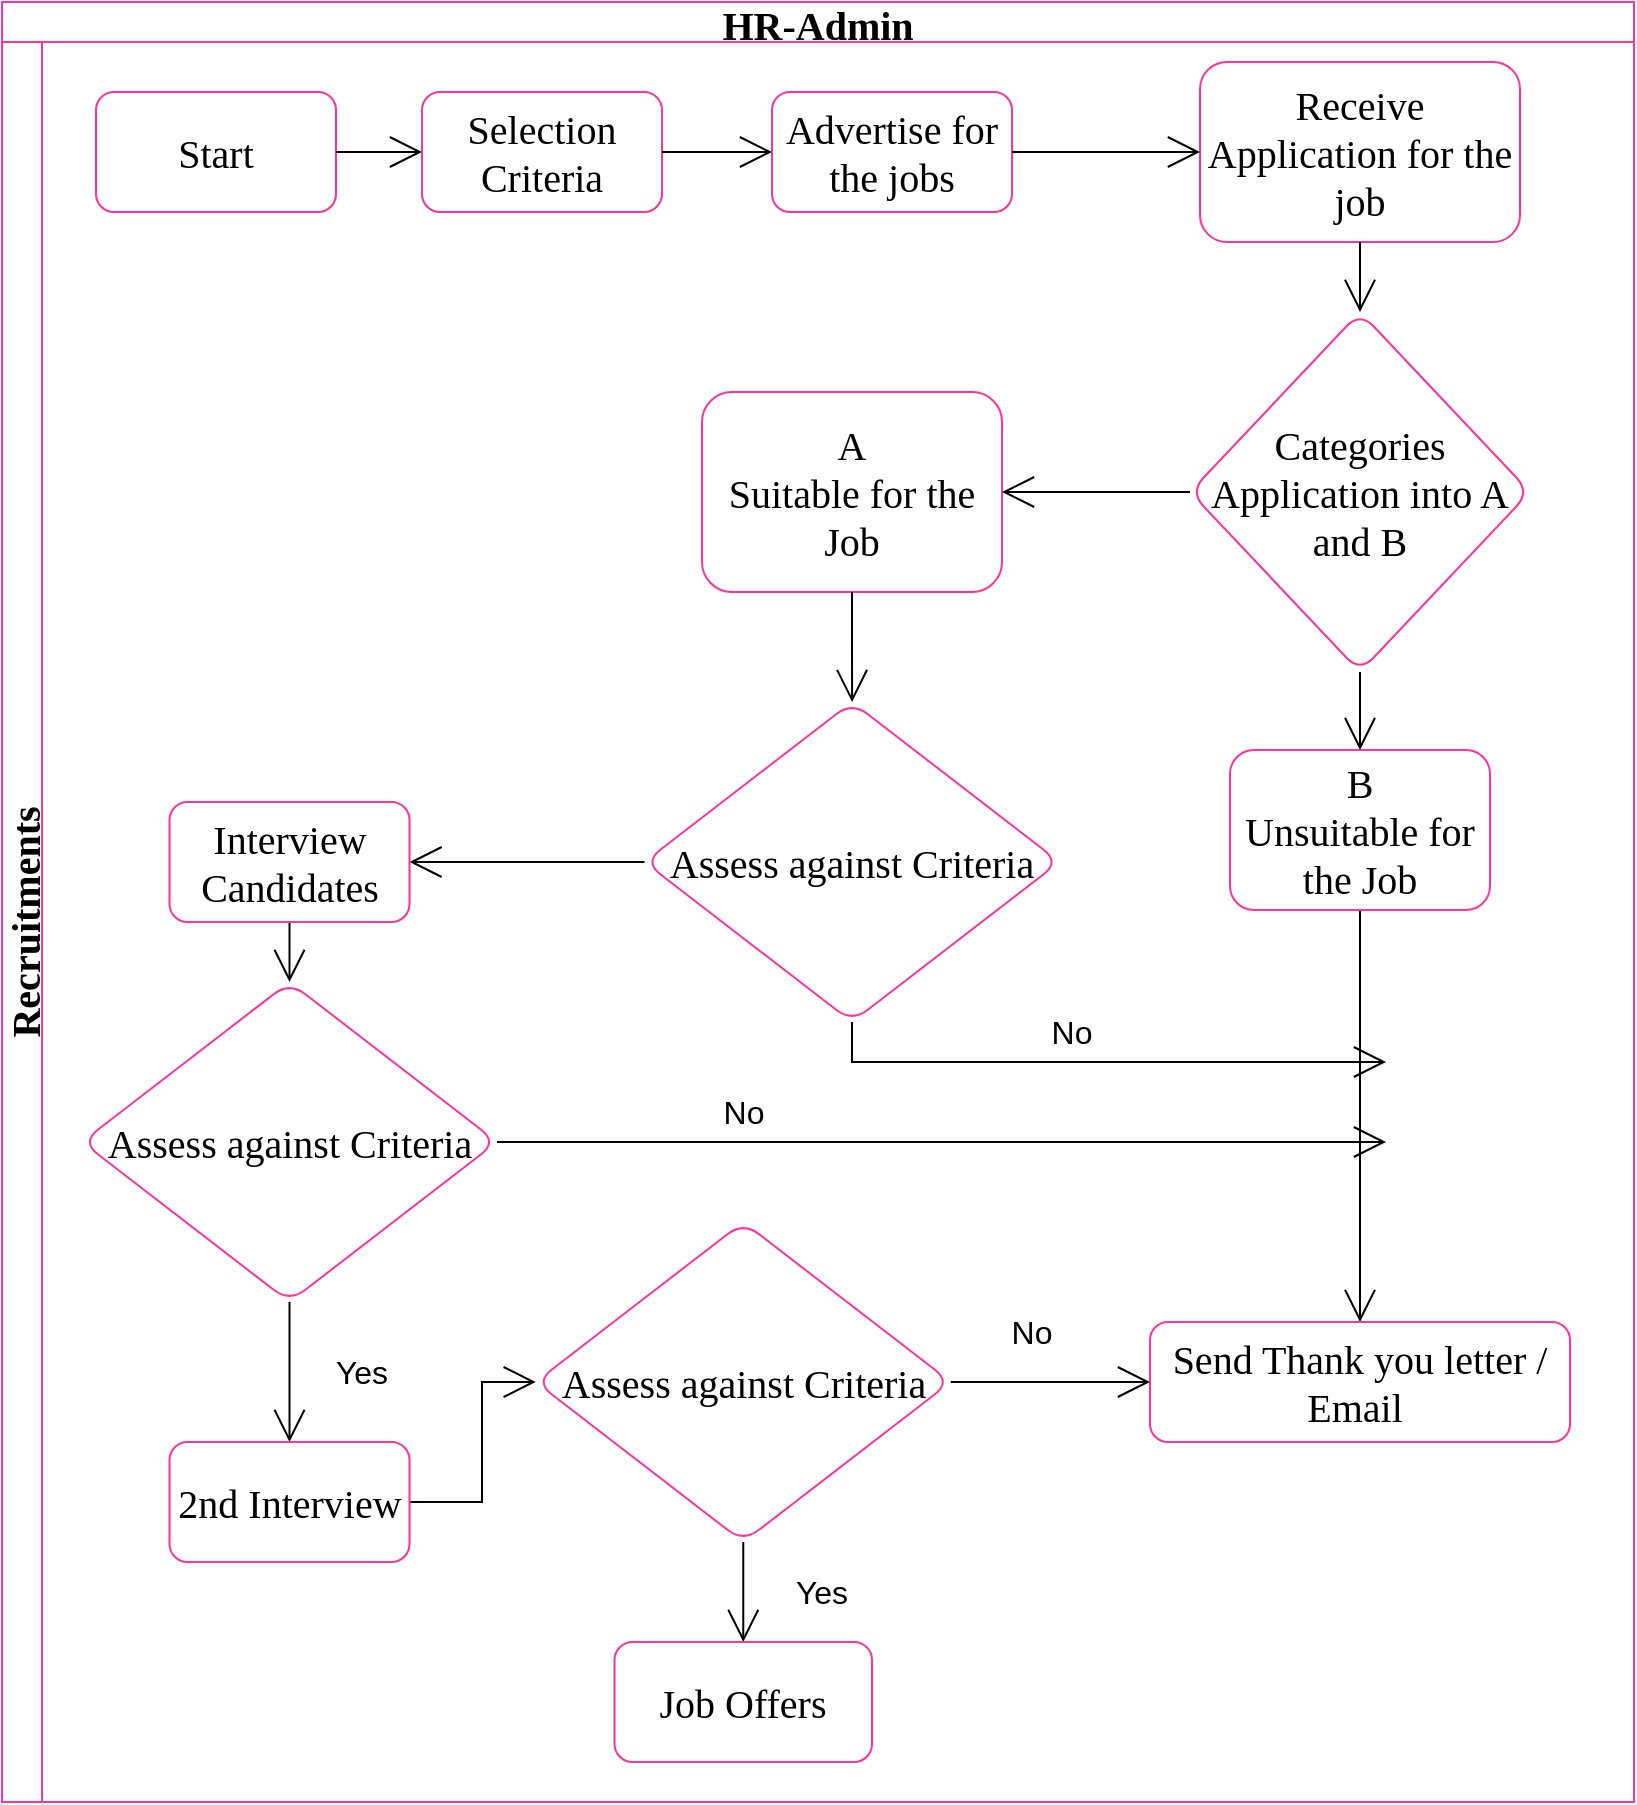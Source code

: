 <mxfile version="20.2.4" type="github" pages="4">
  <diagram id="gyJNP8I5i0HolDVTTsNV" name="Recruitment">
    <mxGraphModel dx="1422" dy="713" grid="0" gridSize="10" guides="1" tooltips="1" connect="1" arrows="1" fold="1" page="0" pageScale="1" pageWidth="827" pageHeight="1169" math="0" shadow="0">
      <root>
        <mxCell id="0" />
        <mxCell id="1" parent="0" />
        <mxCell id="9msUAY20r4PM0Jc_9Log-6" value="HR-Admin" style="swimlane;childLayout=stackLayout;resizeParent=1;resizeParentMax=0;horizontal=1;startSize=20;horizontalStack=0;hachureGap=4;fontFamily=Verdana;fontSize=20;strokeColor=#FF3399;fillColor=#FFFFFF;fontColor=#000000;" parent="1" vertex="1">
          <mxGeometry x="28" y="30" width="816" height="900" as="geometry" />
        </mxCell>
        <mxCell id="9msUAY20r4PM0Jc_9Log-7" value="Recruitments" style="swimlane;startSize=20;horizontal=0;hachureGap=4;fontFamily=Verdana;fontSize=20;fontColor=#000000;strokeColor=#FF3399;fillColor=#FFFFFF;swimlaneLine=1;labelBorderColor=none;" parent="9msUAY20r4PM0Jc_9Log-6" vertex="1">
          <mxGeometry y="20" width="816" height="880" as="geometry" />
        </mxCell>
        <mxCell id="9msUAY20r4PM0Jc_9Log-10" value="Start" style="rounded=1;whiteSpace=wrap;html=1;hachureGap=4;fontFamily=Verdana;fontSize=20;fontColor=#000000;strokeColor=#FF3399;fillColor=#FFFFFF;" parent="9msUAY20r4PM0Jc_9Log-7" vertex="1">
          <mxGeometry x="47" y="25" width="120" height="60" as="geometry" />
        </mxCell>
        <mxCell id="9msUAY20r4PM0Jc_9Log-14" value="Advertise for the jobs" style="whiteSpace=wrap;html=1;fontSize=20;fontFamily=Verdana;fillColor=#FFFFFF;strokeColor=#FF3399;fontColor=#000000;rounded=1;hachureGap=4;" parent="9msUAY20r4PM0Jc_9Log-7" vertex="1">
          <mxGeometry x="385" y="25" width="120" height="60" as="geometry" />
        </mxCell>
        <mxCell id="9msUAY20r4PM0Jc_9Log-12" value="Selection Criteria" style="whiteSpace=wrap;html=1;fontSize=20;fontFamily=Verdana;fillColor=#FFFFFF;strokeColor=#FF3399;fontColor=#000000;rounded=1;hachureGap=4;" parent="9msUAY20r4PM0Jc_9Log-7" vertex="1">
          <mxGeometry x="210" y="25" width="120" height="60" as="geometry" />
        </mxCell>
        <mxCell id="9msUAY20r4PM0Jc_9Log-13" value="" style="edgeStyle=orthogonalEdgeStyle;rounded=0;orthogonalLoop=1;jettySize=auto;html=1;fontSize=12;endArrow=open;startSize=14;endSize=14;" parent="9msUAY20r4PM0Jc_9Log-7" source="9msUAY20r4PM0Jc_9Log-10" target="9msUAY20r4PM0Jc_9Log-12" edge="1">
          <mxGeometry relative="1" as="geometry" />
        </mxCell>
        <mxCell id="9msUAY20r4PM0Jc_9Log-15" value="" style="edgeStyle=orthogonalEdgeStyle;rounded=0;orthogonalLoop=1;jettySize=auto;html=1;fontSize=12;endArrow=open;startSize=14;endSize=14;" parent="9msUAY20r4PM0Jc_9Log-7" source="9msUAY20r4PM0Jc_9Log-12" target="9msUAY20r4PM0Jc_9Log-14" edge="1">
          <mxGeometry relative="1" as="geometry" />
        </mxCell>
        <mxCell id="9msUAY20r4PM0Jc_9Log-18" value="Receive Application for the job" style="whiteSpace=wrap;html=1;fontSize=20;fontFamily=Verdana;fillColor=#FFFFFF;strokeColor=#FF3399;fontColor=#000000;rounded=1;hachureGap=4;" parent="9msUAY20r4PM0Jc_9Log-7" vertex="1">
          <mxGeometry x="599" y="10" width="160" height="90" as="geometry" />
        </mxCell>
        <mxCell id="9msUAY20r4PM0Jc_9Log-19" value="" style="edgeStyle=orthogonalEdgeStyle;rounded=0;orthogonalLoop=1;jettySize=auto;html=1;fontSize=12;endArrow=open;startSize=14;endSize=14;" parent="9msUAY20r4PM0Jc_9Log-7" source="9msUAY20r4PM0Jc_9Log-14" target="9msUAY20r4PM0Jc_9Log-18" edge="1">
          <mxGeometry relative="1" as="geometry" />
        </mxCell>
        <mxCell id="9msUAY20r4PM0Jc_9Log-20" value="&lt;font&gt;Categories Application into A and B&lt;/font&gt;" style="rhombus;whiteSpace=wrap;html=1;fontSize=20;fontFamily=Verdana;fillColor=#FFFFFF;strokeColor=#FF3399;fontColor=#000000;rounded=1;hachureGap=4;" parent="9msUAY20r4PM0Jc_9Log-7" vertex="1">
          <mxGeometry x="594" y="135" width="170" height="180" as="geometry" />
        </mxCell>
        <mxCell id="9msUAY20r4PM0Jc_9Log-21" value="" style="edgeStyle=orthogonalEdgeStyle;rounded=0;orthogonalLoop=1;jettySize=auto;html=1;fontSize=12;endArrow=open;startSize=14;endSize=14;" parent="9msUAY20r4PM0Jc_9Log-7" source="9msUAY20r4PM0Jc_9Log-18" target="9msUAY20r4PM0Jc_9Log-20" edge="1">
          <mxGeometry relative="1" as="geometry" />
        </mxCell>
        <mxCell id="9msUAY20r4PM0Jc_9Log-22" value="A &lt;br&gt;Suitable for the Job" style="whiteSpace=wrap;html=1;fontSize=20;fontFamily=Verdana;fillColor=#FFFFFF;strokeColor=#FF3399;fontColor=#000000;rounded=1;hachureGap=4;" parent="9msUAY20r4PM0Jc_9Log-7" vertex="1">
          <mxGeometry x="350" y="175" width="150" height="100" as="geometry" />
        </mxCell>
        <mxCell id="9msUAY20r4PM0Jc_9Log-23" value="" style="edgeStyle=orthogonalEdgeStyle;rounded=0;orthogonalLoop=1;jettySize=auto;html=1;fontSize=12;endArrow=open;startSize=14;endSize=14;" parent="9msUAY20r4PM0Jc_9Log-7" source="9msUAY20r4PM0Jc_9Log-20" target="9msUAY20r4PM0Jc_9Log-22" edge="1">
          <mxGeometry relative="1" as="geometry" />
        </mxCell>
        <mxCell id="9msUAY20r4PM0Jc_9Log-41" style="edgeStyle=orthogonalEdgeStyle;rounded=0;orthogonalLoop=1;jettySize=auto;html=1;fontSize=12;fontColor=#FFFFFF;endArrow=open;startSize=14;endSize=14;" parent="9msUAY20r4PM0Jc_9Log-7" source="9msUAY20r4PM0Jc_9Log-24" target="9msUAY20r4PM0Jc_9Log-39" edge="1">
          <mxGeometry relative="1" as="geometry" />
        </mxCell>
        <mxCell id="9msUAY20r4PM0Jc_9Log-24" value="B&lt;br&gt;Unsuitable for the Job" style="whiteSpace=wrap;html=1;fontSize=20;fontFamily=Verdana;fillColor=#FFFFFF;strokeColor=#FF3399;fontColor=#000000;rounded=1;hachureGap=4;" parent="9msUAY20r4PM0Jc_9Log-7" vertex="1">
          <mxGeometry x="614" y="354" width="130" height="80" as="geometry" />
        </mxCell>
        <mxCell id="9msUAY20r4PM0Jc_9Log-25" value="" style="edgeStyle=orthogonalEdgeStyle;rounded=0;orthogonalLoop=1;jettySize=auto;html=1;fontSize=12;endArrow=open;startSize=14;endSize=14;" parent="9msUAY20r4PM0Jc_9Log-7" source="9msUAY20r4PM0Jc_9Log-20" target="9msUAY20r4PM0Jc_9Log-24" edge="1">
          <mxGeometry relative="1" as="geometry" />
        </mxCell>
        <mxCell id="9msUAY20r4PM0Jc_9Log-93" style="edgeStyle=none;rounded=0;orthogonalLoop=1;jettySize=auto;html=1;exitX=0;exitY=0.5;exitDx=0;exitDy=0;entryX=1;entryY=0.5;entryDx=0;entryDy=0;fontSize=12;fontColor=#000000;endArrow=open;startSize=14;endSize=14;" parent="9msUAY20r4PM0Jc_9Log-7" source="9msUAY20r4PM0Jc_9Log-28" target="9msUAY20r4PM0Jc_9Log-92" edge="1">
          <mxGeometry relative="1" as="geometry" />
        </mxCell>
        <mxCell id="9msUAY20r4PM0Jc_9Log-28" value="&lt;font&gt;Assess against Criteria&lt;/font&gt;" style="rhombus;whiteSpace=wrap;html=1;fontSize=20;fontFamily=Verdana;fillColor=#FFFFFF;strokeColor=#FF3399;fontColor=#000000;rounded=1;hachureGap=4;" parent="9msUAY20r4PM0Jc_9Log-7" vertex="1">
          <mxGeometry x="321.25" y="330" width="207.5" height="160" as="geometry" />
        </mxCell>
        <mxCell id="9msUAY20r4PM0Jc_9Log-29" value="" style="edgeStyle=orthogonalEdgeStyle;rounded=0;orthogonalLoop=1;jettySize=auto;html=1;fontSize=12;endArrow=open;startSize=14;endSize=14;" parent="9msUAY20r4PM0Jc_9Log-7" source="9msUAY20r4PM0Jc_9Log-22" target="9msUAY20r4PM0Jc_9Log-28" edge="1">
          <mxGeometry relative="1" as="geometry" />
        </mxCell>
        <mxCell id="9msUAY20r4PM0Jc_9Log-39" value="Send Thank you letter / Email&amp;nbsp;" style="rounded=1;whiteSpace=wrap;html=1;hachureGap=4;fontFamily=Verdana;fontSize=20;fontColor=#000000;strokeColor=#FF3399;fillColor=#FFFFFF;" parent="9msUAY20r4PM0Jc_9Log-7" vertex="1">
          <mxGeometry x="574" y="640" width="210" height="60" as="geometry" />
        </mxCell>
        <mxCell id="9msUAY20r4PM0Jc_9Log-48" value="No" style="text;html=1;strokeColor=none;fillColor=none;align=center;verticalAlign=middle;whiteSpace=wrap;rounded=0;fontSize=16;fontColor=#000000;" parent="9msUAY20r4PM0Jc_9Log-7" vertex="1">
          <mxGeometry x="505" y="480" width="60" height="30" as="geometry" />
        </mxCell>
        <mxCell id="9msUAY20r4PM0Jc_9Log-90" style="edgeStyle=none;rounded=0;orthogonalLoop=1;jettySize=auto;html=1;exitX=0.5;exitY=1;exitDx=0;exitDy=0;entryX=0.5;entryY=0;entryDx=0;entryDy=0;fontSize=12;fontColor=#000000;endArrow=open;startSize=14;endSize=14;" parent="9msUAY20r4PM0Jc_9Log-7" source="9msUAY20r4PM0Jc_9Log-57" target="9msUAY20r4PM0Jc_9Log-89" edge="1">
          <mxGeometry relative="1" as="geometry" />
        </mxCell>
        <mxCell id="9msUAY20r4PM0Jc_9Log-57" value="&lt;font&gt;Assess against Criteria&lt;/font&gt;" style="rhombus;whiteSpace=wrap;html=1;fontSize=20;fontFamily=Verdana;fillColor=#FFFFFF;strokeColor=#FF3399;fontColor=#000000;rounded=1;hachureGap=4;" parent="9msUAY20r4PM0Jc_9Log-7" vertex="1">
          <mxGeometry x="40" y="470" width="207.5" height="160" as="geometry" />
        </mxCell>
        <mxCell id="9msUAY20r4PM0Jc_9Log-81" style="edgeStyle=orthogonalEdgeStyle;rounded=0;orthogonalLoop=1;jettySize=auto;html=1;entryX=0.5;entryY=0;entryDx=0;entryDy=0;fontSize=12;fontColor=#000000;endArrow=open;startSize=14;endSize=14;exitX=0.5;exitY=1;exitDx=0;exitDy=0;" parent="9msUAY20r4PM0Jc_9Log-7" source="9msUAY20r4PM0Jc_9Log-58" target="9msUAY20r4PM0Jc_9Log-80" edge="1">
          <mxGeometry relative="1" as="geometry" />
        </mxCell>
        <mxCell id="9msUAY20r4PM0Jc_9Log-87" style="edgeStyle=none;rounded=0;orthogonalLoop=1;jettySize=auto;html=1;exitX=1;exitY=0.5;exitDx=0;exitDy=0;entryX=0;entryY=0.5;entryDx=0;entryDy=0;fontSize=12;fontColor=#000000;endArrow=open;startSize=14;endSize=14;" parent="9msUAY20r4PM0Jc_9Log-7" source="9msUAY20r4PM0Jc_9Log-58" target="9msUAY20r4PM0Jc_9Log-39" edge="1">
          <mxGeometry relative="1" as="geometry" />
        </mxCell>
        <mxCell id="9msUAY20r4PM0Jc_9Log-58" value="&lt;font&gt;Assess against Criteria&lt;/font&gt;" style="rhombus;whiteSpace=wrap;html=1;fontSize=20;fontFamily=Verdana;fillColor=#FFFFFF;strokeColor=#FF3399;fontColor=#000000;rounded=1;hachureGap=4;" parent="9msUAY20r4PM0Jc_9Log-7" vertex="1">
          <mxGeometry x="266.88" y="590" width="207.5" height="160" as="geometry" />
        </mxCell>
        <mxCell id="9msUAY20r4PM0Jc_9Log-80" value="Job Offers" style="rounded=1;whiteSpace=wrap;html=1;hachureGap=4;fontFamily=Verdana;fontSize=20;fontColor=#000000;strokeColor=#FF3399;fillColor=#FFFFFF;" parent="9msUAY20r4PM0Jc_9Log-7" vertex="1">
          <mxGeometry x="306.26" y="800" width="128.75" height="60" as="geometry" />
        </mxCell>
        <mxCell id="9msUAY20r4PM0Jc_9Log-82" value="Yes" style="text;html=1;strokeColor=none;fillColor=none;align=center;verticalAlign=middle;whiteSpace=wrap;rounded=0;fontSize=16;fontColor=#000000;" parent="9msUAY20r4PM0Jc_9Log-7" vertex="1">
          <mxGeometry x="380" y="760" width="60" height="30" as="geometry" />
        </mxCell>
        <mxCell id="9msUAY20r4PM0Jc_9Log-86" value="No" style="text;html=1;strokeColor=none;fillColor=none;align=center;verticalAlign=middle;whiteSpace=wrap;rounded=0;fontSize=16;fontColor=#000000;" parent="9msUAY20r4PM0Jc_9Log-7" vertex="1">
          <mxGeometry x="340.63" y="520" width="60" height="30" as="geometry" />
        </mxCell>
        <mxCell id="9msUAY20r4PM0Jc_9Log-88" value="No" style="text;html=1;strokeColor=none;fillColor=none;align=center;verticalAlign=middle;whiteSpace=wrap;rounded=0;fontSize=16;fontColor=#000000;" parent="9msUAY20r4PM0Jc_9Log-7" vertex="1">
          <mxGeometry x="485" y="630" width="60" height="30" as="geometry" />
        </mxCell>
        <mxCell id="9msUAY20r4PM0Jc_9Log-91" style="edgeStyle=none;rounded=0;orthogonalLoop=1;jettySize=auto;html=1;exitX=1;exitY=0.5;exitDx=0;exitDy=0;entryX=0;entryY=0.5;entryDx=0;entryDy=0;fontSize=12;fontColor=#000000;endArrow=open;startSize=14;endSize=14;" parent="9msUAY20r4PM0Jc_9Log-7" source="9msUAY20r4PM0Jc_9Log-89" target="9msUAY20r4PM0Jc_9Log-58" edge="1">
          <mxGeometry relative="1" as="geometry">
            <Array as="points">
              <mxPoint x="240" y="730" />
              <mxPoint x="240" y="670" />
            </Array>
          </mxGeometry>
        </mxCell>
        <mxCell id="9msUAY20r4PM0Jc_9Log-89" value="2nd Interview" style="whiteSpace=wrap;html=1;fontSize=20;fontFamily=Verdana;fillColor=#FFFFFF;strokeColor=#FF3399;fontColor=#000000;rounded=1;hachureGap=4;" parent="9msUAY20r4PM0Jc_9Log-7" vertex="1">
          <mxGeometry x="83.75" y="700" width="120" height="60" as="geometry" />
        </mxCell>
        <mxCell id="9msUAY20r4PM0Jc_9Log-94" style="edgeStyle=none;rounded=0;orthogonalLoop=1;jettySize=auto;html=1;exitX=0.5;exitY=1;exitDx=0;exitDy=0;fontSize=12;fontColor=#000000;endArrow=open;startSize=14;endSize=14;" parent="9msUAY20r4PM0Jc_9Log-7" source="9msUAY20r4PM0Jc_9Log-92" target="9msUAY20r4PM0Jc_9Log-57" edge="1">
          <mxGeometry relative="1" as="geometry" />
        </mxCell>
        <mxCell id="9msUAY20r4PM0Jc_9Log-92" value="Interview Candidates" style="whiteSpace=wrap;html=1;fontSize=20;fontFamily=Verdana;fillColor=#FFFFFF;strokeColor=#FF3399;fontColor=#000000;rounded=1;hachureGap=4;" parent="9msUAY20r4PM0Jc_9Log-7" vertex="1">
          <mxGeometry x="83.75" y="380" width="120" height="60" as="geometry" />
        </mxCell>
        <mxCell id="9msUAY20r4PM0Jc_9Log-95" value="Yes" style="text;html=1;strokeColor=none;fillColor=none;align=center;verticalAlign=middle;whiteSpace=wrap;rounded=0;fontSize=16;fontColor=#000000;" parent="9msUAY20r4PM0Jc_9Log-7" vertex="1">
          <mxGeometry x="150" y="650" width="60" height="30" as="geometry" />
        </mxCell>
        <mxCell id="9msUAY20r4PM0Jc_9Log-83" style="edgeStyle=orthogonalEdgeStyle;rounded=0;orthogonalLoop=1;jettySize=auto;html=1;exitX=0.5;exitY=1;exitDx=0;exitDy=0;fontSize=12;fontColor=#000000;endArrow=open;startSize=14;endSize=14;" parent="1" source="9msUAY20r4PM0Jc_9Log-28" edge="1">
          <mxGeometry relative="1" as="geometry">
            <mxPoint x="720" y="560" as="targetPoint" />
            <Array as="points">
              <mxPoint x="605" y="560" />
              <mxPoint x="830" y="560" />
            </Array>
          </mxGeometry>
        </mxCell>
        <mxCell id="9msUAY20r4PM0Jc_9Log-85" style="edgeStyle=none;rounded=0;orthogonalLoop=1;jettySize=auto;html=1;fontSize=12;fontColor=#000000;endArrow=open;startSize=14;endSize=14;" parent="1" source="9msUAY20r4PM0Jc_9Log-57" edge="1">
          <mxGeometry relative="1" as="geometry">
            <mxPoint x="720" y="600" as="targetPoint" />
          </mxGeometry>
        </mxCell>
      </root>
    </mxGraphModel>
  </diagram>
  <diagram id="DuhGzoq5kSsp5q96i74l" name="Employee">
    <mxGraphModel dx="1422" dy="713" grid="1" gridSize="10" guides="1" tooltips="1" connect="1" arrows="1" fold="1" page="1" pageScale="1" pageWidth="1654" pageHeight="2336" math="0" shadow="0">
      <root>
        <mxCell id="0" />
        <mxCell id="1" parent="0" />
        <mxCell id="evGZID4hst71x8Js8QTs-1" value="HR-Admin" style="swimlane;childLayout=stackLayout;resizeParent=1;resizeParentMax=0;horizontal=1;startSize=20;horizontalStack=0;hachureGap=4;fontFamily=Verdana;fontSize=20;strokeColor=#FF3399;fillColor=#f5f5f5;fontColor=#333333;swimlaneLine=1;" parent="1" vertex="1">
          <mxGeometry x="40" y="30" width="1460" height="980" as="geometry" />
        </mxCell>
        <mxCell id="evGZID4hst71x8Js8QTs-2" value="Employee" style="swimlane;startSize=20;horizontal=0;hachureGap=4;fontFamily=Verdana;fontSize=20;strokeColor=#667777;fillColor=#f5f5f5;swimlaneLine=0;fontColor=#333333;" parent="evGZID4hst71x8Js8QTs-1" vertex="1">
          <mxGeometry y="20" width="1460" height="960" as="geometry" />
        </mxCell>
        <mxCell id="evGZID4hst71x8Js8QTs-3" value="Start" style="rounded=1;whiteSpace=wrap;html=1;hachureGap=4;fontFamily=Verdana;fontSize=20;fontColor=#FFFFFF;strokeColor=#FF6392;fillColor=#66B2FF;" parent="evGZID4hst71x8Js8QTs-2" vertex="1">
          <mxGeometry x="50" y="10" width="120" height="60" as="geometry" />
        </mxCell>
        <mxCell id="7hdqttt4Ph28sUkXnaE3-7" style="edgeStyle=orthogonalEdgeStyle;rounded=0;orthogonalLoop=1;jettySize=auto;html=1;exitX=0.5;exitY=1;exitDx=0;exitDy=0;" parent="evGZID4hst71x8Js8QTs-2" source="evGZID4hst71x8Js8QTs-5" target="7hdqttt4Ph28sUkXnaE3-5" edge="1">
          <mxGeometry relative="1" as="geometry" />
        </mxCell>
        <mxCell id="evGZID4hst71x8Js8QTs-5" value="Select Employee" style="whiteSpace=wrap;html=1;fontSize=20;fontFamily=Verdana;fillColor=#FF3333;strokeColor=#FF6392;fontColor=#FFFFFF;rounded=1;hachureGap=4;" parent="evGZID4hst71x8Js8QTs-2" vertex="1">
          <mxGeometry x="210" y="10" width="120" height="60" as="geometry" />
        </mxCell>
        <mxCell id="evGZID4hst71x8Js8QTs-6" value="" style="edgeStyle=orthogonalEdgeStyle;rounded=0;orthogonalLoop=1;jettySize=auto;html=1;fontSize=12;endArrow=open;startSize=14;endSize=14;" parent="evGZID4hst71x8Js8QTs-2" source="evGZID4hst71x8Js8QTs-3" target="evGZID4hst71x8Js8QTs-5" edge="1">
          <mxGeometry relative="1" as="geometry" />
        </mxCell>
        <mxCell id="evGZID4hst71x8Js8QTs-8" value="Appointment" style="whiteSpace=wrap;html=1;fontSize=20;fontFamily=Verdana;fillColor=#FF3333;strokeColor=#FF6392;fontColor=#FFFFFF;rounded=1;hachureGap=4;" parent="evGZID4hst71x8Js8QTs-2" vertex="1">
          <mxGeometry x="600" y="142.5" width="160" height="65" as="geometry" />
        </mxCell>
        <mxCell id="7hdqttt4Ph28sUkXnaE3-5" value="&lt;font style=&quot;font-size: 18px;&quot;&gt;Recruit &lt;br&gt;New &lt;br&gt;Employee&lt;/font&gt;" style="rhombus;whiteSpace=wrap;html=1;fontSize=20;fontFamily=Verdana;fillColor=#FFD966;strokeColor=#FF6392;fontColor=#000000;rounded=1;hachureGap=4;" parent="evGZID4hst71x8Js8QTs-2" vertex="1">
          <mxGeometry x="190" y="95" width="160" height="160" as="geometry" />
        </mxCell>
        <mxCell id="7hdqttt4Ph28sUkXnaE3-14" style="edgeStyle=orthogonalEdgeStyle;rounded=0;orthogonalLoop=1;jettySize=auto;html=1;fontSize=18;" parent="evGZID4hst71x8Js8QTs-2" source="7hdqttt4Ph28sUkXnaE3-12" target="evGZID4hst71x8Js8QTs-8" edge="1">
          <mxGeometry relative="1" as="geometry" />
        </mxCell>
        <mxCell id="7hdqttt4Ph28sUkXnaE3-12" value="Send Offer Letter" style="whiteSpace=wrap;html=1;fontSize=20;fontFamily=Verdana;fillColor=#FF3333;strokeColor=#FF6392;fontColor=#FFFFFF;rounded=1;hachureGap=4;" parent="evGZID4hst71x8Js8QTs-2" vertex="1">
          <mxGeometry x="420" y="145" width="120" height="60" as="geometry" />
        </mxCell>
        <mxCell id="7hdqttt4Ph28sUkXnaE3-13" value="" style="edgeStyle=orthogonalEdgeStyle;rounded=0;orthogonalLoop=1;jettySize=auto;html=1;fontSize=18;" parent="evGZID4hst71x8Js8QTs-2" source="7hdqttt4Ph28sUkXnaE3-5" target="7hdqttt4Ph28sUkXnaE3-12" edge="1">
          <mxGeometry relative="1" as="geometry" />
        </mxCell>
        <mxCell id="7hdqttt4Ph28sUkXnaE3-17" value="Yes" style="text;html=1;strokeColor=none;fillColor=none;align=center;verticalAlign=middle;whiteSpace=wrap;rounded=0;fontSize=18;" parent="evGZID4hst71x8Js8QTs-2" vertex="1">
          <mxGeometry x="340" y="130" width="60" height="30" as="geometry" />
        </mxCell>
        <mxCell id="7hdqttt4Ph28sUkXnaE3-18" value="No" style="text;html=1;strokeColor=none;fillColor=none;align=center;verticalAlign=middle;whiteSpace=wrap;rounded=0;fontSize=18;" parent="evGZID4hst71x8Js8QTs-2" vertex="1">
          <mxGeometry x="210" y="290" width="60" height="30" as="geometry" />
        </mxCell>
        <mxCell id="7hdqttt4Ph28sUkXnaE3-15" value="Move Current Employee to the New Position" style="whiteSpace=wrap;html=1;fontSize=20;fontFamily=Verdana;fillColor=#FF3333;strokeColor=#FF6392;fontColor=#FFFFFF;rounded=1;hachureGap=4;" parent="evGZID4hst71x8Js8QTs-2" vertex="1">
          <mxGeometry x="140" y="340" width="260" height="60" as="geometry" />
        </mxCell>
        <mxCell id="7hdqttt4Ph28sUkXnaE3-16" value="" style="edgeStyle=orthogonalEdgeStyle;rounded=0;orthogonalLoop=1;jettySize=auto;html=1;fontSize=18;" parent="evGZID4hst71x8Js8QTs-2" source="7hdqttt4Ph28sUkXnaE3-5" target="7hdqttt4Ph28sUkXnaE3-15" edge="1">
          <mxGeometry relative="1" as="geometry" />
        </mxCell>
        <mxCell id="7hdqttt4Ph28sUkXnaE3-19" value="&lt;div&gt;New Employee&lt;/div&gt;&lt;div&gt;Documentetion&lt;/div&gt;" style="whiteSpace=wrap;html=1;fontSize=20;fontFamily=Verdana;fillColor=#FF3333;strokeColor=#FF6392;fontColor=#FFFFFF;rounded=1;hachureGap=4;" parent="evGZID4hst71x8Js8QTs-2" vertex="1">
          <mxGeometry x="830" y="145" width="190" height="60" as="geometry" />
        </mxCell>
        <mxCell id="7hdqttt4Ph28sUkXnaE3-20" value="" style="edgeStyle=orthogonalEdgeStyle;rounded=0;orthogonalLoop=1;jettySize=auto;html=1;fontSize=18;" parent="evGZID4hst71x8Js8QTs-2" source="evGZID4hst71x8Js8QTs-8" target="7hdqttt4Ph28sUkXnaE3-19" edge="1">
          <mxGeometry relative="1" as="geometry" />
        </mxCell>
        <mxCell id="7hdqttt4Ph28sUkXnaE3-23" value="Induction Process" style="whiteSpace=wrap;html=1;fontSize=20;fontFamily=Verdana;fillColor=#3399FF;strokeColor=#FF6392;fontColor=#FFFFFF;rounded=1;hachureGap=4;" parent="evGZID4hst71x8Js8QTs-2" vertex="1">
          <mxGeometry x="165" y="450" width="210" height="60" as="geometry" />
        </mxCell>
        <mxCell id="7hdqttt4Ph28sUkXnaE3-24" value="" style="edgeStyle=orthogonalEdgeStyle;rounded=0;orthogonalLoop=1;jettySize=auto;html=1;fontSize=18;" parent="evGZID4hst71x8Js8QTs-2" source="7hdqttt4Ph28sUkXnaE3-15" target="7hdqttt4Ph28sUkXnaE3-23" edge="1">
          <mxGeometry relative="1" as="geometry" />
        </mxCell>
        <mxCell id="7hdqttt4Ph28sUkXnaE3-26" value="Set Goals &amp;amp; Performance expectations&amp;nbsp;" style="whiteSpace=wrap;html=1;fontSize=20;fontFamily=Verdana;fillColor=#FF3333;strokeColor=#FF6392;fontColor=#FFFFFF;rounded=1;hachureGap=4;" parent="evGZID4hst71x8Js8QTs-2" vertex="1">
          <mxGeometry x="160" y="560" width="220" height="80" as="geometry" />
        </mxCell>
        <mxCell id="7hdqttt4Ph28sUkXnaE3-27" value="" style="edgeStyle=orthogonalEdgeStyle;rounded=0;orthogonalLoop=1;jettySize=auto;html=1;fontSize=18;" parent="evGZID4hst71x8Js8QTs-2" source="7hdqttt4Ph28sUkXnaE3-23" target="7hdqttt4Ph28sUkXnaE3-26" edge="1">
          <mxGeometry relative="1" as="geometry" />
        </mxCell>
        <mxCell id="7hdqttt4Ph28sUkXnaE3-29" value="Handover to the new Department" style="whiteSpace=wrap;html=1;fontSize=20;fontFamily=Verdana;fillColor=#FF3333;strokeColor=#FF6392;fontColor=#FFFFFF;rounded=1;hachureGap=4;" parent="evGZID4hst71x8Js8QTs-2" vertex="1">
          <mxGeometry x="1080" y="145" width="215" height="60" as="geometry" />
        </mxCell>
        <mxCell id="7hdqttt4Ph28sUkXnaE3-30" value="" style="edgeStyle=orthogonalEdgeStyle;rounded=0;orthogonalLoop=1;jettySize=auto;html=1;fontSize=18;" parent="evGZID4hst71x8Js8QTs-2" source="7hdqttt4Ph28sUkXnaE3-19" target="7hdqttt4Ph28sUkXnaE3-29" edge="1">
          <mxGeometry relative="1" as="geometry" />
        </mxCell>
        <mxCell id="7hdqttt4Ph28sUkXnaE3-33" style="edgeStyle=orthogonalEdgeStyle;rounded=0;orthogonalLoop=1;jettySize=auto;html=1;entryX=1;entryY=0.75;entryDx=0;entryDy=0;fontSize=18;" parent="evGZID4hst71x8Js8QTs-2" source="7hdqttt4Ph28sUkXnaE3-31" target="7hdqttt4Ph28sUkXnaE3-23" edge="1">
          <mxGeometry relative="1" as="geometry">
            <Array as="points">
              <mxPoint x="1188" y="495" />
            </Array>
          </mxGeometry>
        </mxCell>
        <mxCell id="7hdqttt4Ph28sUkXnaE3-31" value="Create Employee Profile" style="whiteSpace=wrap;html=1;fontSize=20;fontFamily=Verdana;fillColor=#FF3333;strokeColor=#FF6392;fontColor=#FFFFFF;rounded=1;hachureGap=4;" parent="evGZID4hst71x8Js8QTs-2" vertex="1">
          <mxGeometry x="1072.5" y="270" width="230" height="60" as="geometry" />
        </mxCell>
        <mxCell id="7hdqttt4Ph28sUkXnaE3-32" value="" style="edgeStyle=orthogonalEdgeStyle;rounded=0;orthogonalLoop=1;jettySize=auto;html=1;fontSize=18;" parent="evGZID4hst71x8Js8QTs-2" source="7hdqttt4Ph28sUkXnaE3-29" target="7hdqttt4Ph28sUkXnaE3-31" edge="1">
          <mxGeometry relative="1" as="geometry" />
        </mxCell>
        <mxCell id="7hdqttt4Ph28sUkXnaE3-34" value="Undertake Training needs analysis" style="whiteSpace=wrap;html=1;fontSize=20;fontFamily=Verdana;fillColor=#FF3333;strokeColor=#FF6392;fontColor=#FFFFFF;rounded=1;hachureGap=4;" parent="evGZID4hst71x8Js8QTs-2" vertex="1">
          <mxGeometry x="430" y="565" width="240" height="70" as="geometry" />
        </mxCell>
        <mxCell id="7hdqttt4Ph28sUkXnaE3-35" value="" style="edgeStyle=orthogonalEdgeStyle;rounded=0;orthogonalLoop=1;jettySize=auto;html=1;fontSize=18;" parent="evGZID4hst71x8Js8QTs-2" source="7hdqttt4Ph28sUkXnaE3-26" target="7hdqttt4Ph28sUkXnaE3-34" edge="1">
          <mxGeometry relative="1" as="geometry" />
        </mxCell>
        <mxCell id="7hdqttt4Ph28sUkXnaE3-45" style="edgeStyle=orthogonalEdgeStyle;rounded=0;orthogonalLoop=1;jettySize=auto;html=1;entryX=-0.019;entryY=0.639;entryDx=0;entryDy=0;entryPerimeter=0;fontSize=18;" parent="evGZID4hst71x8Js8QTs-2" source="7hdqttt4Ph28sUkXnaE3-36" target="7hdqttt4Ph28sUkXnaE3-43" edge="1">
          <mxGeometry relative="1" as="geometry">
            <Array as="points">
              <mxPoint x="790" y="751" />
            </Array>
          </mxGeometry>
        </mxCell>
        <mxCell id="7hdqttt4Ph28sUkXnaE3-48" style="edgeStyle=orthogonalEdgeStyle;rounded=0;orthogonalLoop=1;jettySize=auto;html=1;entryX=0.958;entryY=0.57;entryDx=0;entryDy=0;entryPerimeter=0;fontSize=18;" parent="evGZID4hst71x8Js8QTs-2" source="7hdqttt4Ph28sUkXnaE3-36" target="7hdqttt4Ph28sUkXnaE3-47" edge="1">
          <mxGeometry relative="1" as="geometry">
            <Array as="points">
              <mxPoint x="787" y="520" />
              <mxPoint x="1430" y="520" />
              <mxPoint x="1430" y="861" />
              <mxPoint x="1317" y="861" />
            </Array>
          </mxGeometry>
        </mxCell>
        <mxCell id="7hdqttt4Ph28sUkXnaE3-36" value="Training Required&amp;nbsp;" style="rhombus;whiteSpace=wrap;html=1;fontSize=20;fontFamily=Verdana;fillColor=#FFD966;strokeColor=#FF6392;fontColor=#000000;rounded=1;hachureGap=4;" parent="evGZID4hst71x8Js8QTs-2" vertex="1">
          <mxGeometry x="702" y="555" width="170" height="90" as="geometry" />
        </mxCell>
        <mxCell id="7hdqttt4Ph28sUkXnaE3-37" value="" style="edgeStyle=orthogonalEdgeStyle;rounded=0;orthogonalLoop=1;jettySize=auto;html=1;fontSize=18;" parent="evGZID4hst71x8Js8QTs-2" source="7hdqttt4Ph28sUkXnaE3-34" target="7hdqttt4Ph28sUkXnaE3-36" edge="1">
          <mxGeometry relative="1" as="geometry" />
        </mxCell>
        <mxCell id="7hdqttt4Ph28sUkXnaE3-38" value="Plan or Conduct individual or group training" style="whiteSpace=wrap;html=1;fontSize=20;fontFamily=Verdana;fillColor=#FF3333;strokeColor=#FF6392;fontColor=#FFFFFF;rounded=1;hachureGap=4;" parent="evGZID4hst71x8Js8QTs-2" vertex="1">
          <mxGeometry x="940" y="555" width="210" height="90" as="geometry" />
        </mxCell>
        <mxCell id="7hdqttt4Ph28sUkXnaE3-39" value="" style="edgeStyle=orthogonalEdgeStyle;rounded=0;orthogonalLoop=1;jettySize=auto;html=1;fontSize=18;" parent="evGZID4hst71x8Js8QTs-2" source="7hdqttt4Ph28sUkXnaE3-36" target="7hdqttt4Ph28sUkXnaE3-38" edge="1">
          <mxGeometry relative="1" as="geometry" />
        </mxCell>
        <mxCell id="7hdqttt4Ph28sUkXnaE3-40" value="Yes" style="text;html=1;strokeColor=none;fillColor=none;align=center;verticalAlign=middle;whiteSpace=wrap;rounded=0;fontSize=18;" parent="evGZID4hst71x8Js8QTs-2" vertex="1">
          <mxGeometry x="872" y="560" width="60" height="30" as="geometry" />
        </mxCell>
        <mxCell id="7hdqttt4Ph28sUkXnaE3-41" value="Evaluate Training Outcome" style="whiteSpace=wrap;html=1;fontSize=20;fontFamily=Verdana;fillColor=#FF3333;strokeColor=#FF6392;fontColor=#FFFFFF;rounded=1;hachureGap=4;" parent="evGZID4hst71x8Js8QTs-2" vertex="1">
          <mxGeometry x="1180" y="555" width="220" height="90" as="geometry" />
        </mxCell>
        <mxCell id="7hdqttt4Ph28sUkXnaE3-42" value="" style="edgeStyle=orthogonalEdgeStyle;rounded=0;orthogonalLoop=1;jettySize=auto;html=1;fontSize=18;" parent="evGZID4hst71x8Js8QTs-2" source="7hdqttt4Ph28sUkXnaE3-38" target="7hdqttt4Ph28sUkXnaE3-41" edge="1">
          <mxGeometry relative="1" as="geometry" />
        </mxCell>
        <mxCell id="7hdqttt4Ph28sUkXnaE3-50" style="edgeStyle=orthogonalEdgeStyle;rounded=0;orthogonalLoop=1;jettySize=auto;html=1;fontSize=18;" parent="evGZID4hst71x8Js8QTs-2" source="7hdqttt4Ph28sUkXnaE3-43" target="7hdqttt4Ph28sUkXnaE3-47" edge="1">
          <mxGeometry relative="1" as="geometry" />
        </mxCell>
        <mxCell id="7hdqttt4Ph28sUkXnaE3-43" value="Monitor Perforamance" style="whiteSpace=wrap;html=1;fontSize=20;fontFamily=Verdana;fillColor=#3399FF;strokeColor=#FF6392;fontColor=#FFFFFF;rounded=1;hachureGap=4;" parent="evGZID4hst71x8Js8QTs-2" vertex="1">
          <mxGeometry x="1180" y="700" width="220" height="80" as="geometry" />
        </mxCell>
        <mxCell id="7hdqttt4Ph28sUkXnaE3-44" value="" style="edgeStyle=orthogonalEdgeStyle;rounded=0;orthogonalLoop=1;jettySize=auto;html=1;fontSize=18;" parent="evGZID4hst71x8Js8QTs-2" source="7hdqttt4Ph28sUkXnaE3-41" target="7hdqttt4Ph28sUkXnaE3-43" edge="1">
          <mxGeometry relative="1" as="geometry" />
        </mxCell>
        <mxCell id="7hdqttt4Ph28sUkXnaE3-46" value="No" style="text;html=1;strokeColor=none;fillColor=none;align=center;verticalAlign=middle;whiteSpace=wrap;rounded=0;fontSize=18;" parent="evGZID4hst71x8Js8QTs-2" vertex="1">
          <mxGeometry x="800" y="670" width="60" height="30" as="geometry" />
        </mxCell>
        <mxCell id="7hdqttt4Ph28sUkXnaE3-47" value="Skills Received ?" style="rhombus;whiteSpace=wrap;html=1;fontSize=20;fontFamily=Verdana;fillColor=#FFD966;strokeColor=#FF6392;fontColor=#000000;rounded=1;hachureGap=4;" parent="evGZID4hst71x8Js8QTs-2" vertex="1">
          <mxGeometry x="1192.5" y="810" width="195" height="100" as="geometry" />
        </mxCell>
        <mxCell id="7hdqttt4Ph28sUkXnaE3-49" value="No" style="text;html=1;strokeColor=none;fillColor=none;align=center;verticalAlign=middle;whiteSpace=wrap;rounded=0;fontSize=18;" parent="evGZID4hst71x8Js8QTs-2" vertex="1">
          <mxGeometry x="1370" y="800" width="60" height="30" as="geometry" />
        </mxCell>
        <mxCell id="7hdqttt4Ph28sUkXnaE3-53" value="Yes" style="text;html=1;strokeColor=none;fillColor=none;align=center;verticalAlign=middle;whiteSpace=wrap;rounded=0;fontSize=18;" parent="evGZID4hst71x8Js8QTs-2" vertex="1">
          <mxGeometry x="1100" y="830" width="60" height="30" as="geometry" />
        </mxCell>
        <mxCell id="7hdqttt4Ph28sUkXnaE3-51" value="Apprase Perforamance" style="whiteSpace=wrap;html=1;fontSize=20;fontFamily=Verdana;fillColor=#FFFFFF;strokeColor=#FF6392;fontColor=#000000;rounded=1;hachureGap=4;" parent="evGZID4hst71x8Js8QTs-2" vertex="1">
          <mxGeometry x="850" y="815" width="215" height="90" as="geometry" />
        </mxCell>
        <mxCell id="7hdqttt4Ph28sUkXnaE3-52" value="" style="edgeStyle=orthogonalEdgeStyle;rounded=0;orthogonalLoop=1;jettySize=auto;html=1;fontSize=18;" parent="evGZID4hst71x8Js8QTs-2" source="7hdqttt4Ph28sUkXnaE3-47" target="7hdqttt4Ph28sUkXnaE3-51" edge="1">
          <mxGeometry relative="1" as="geometry" />
        </mxCell>
        <mxCell id="7hdqttt4Ph28sUkXnaE3-54" value="Review Reward and Strategies&amp;nbsp;" style="whiteSpace=wrap;html=1;fontSize=20;fontFamily=Verdana;fillColor=#FFFFFF;strokeColor=#FF6392;fontColor=#000000;rounded=1;hachureGap=4;" parent="evGZID4hst71x8Js8QTs-2" vertex="1">
          <mxGeometry x="510" y="815" width="212.5" height="90" as="geometry" />
        </mxCell>
        <mxCell id="7hdqttt4Ph28sUkXnaE3-55" value="" style="edgeStyle=orthogonalEdgeStyle;rounded=0;orthogonalLoop=1;jettySize=auto;html=1;fontSize=18;" parent="evGZID4hst71x8Js8QTs-2" source="7hdqttt4Ph28sUkXnaE3-51" target="7hdqttt4Ph28sUkXnaE3-54" edge="1">
          <mxGeometry relative="1" as="geometry" />
        </mxCell>
        <mxCell id="7hdqttt4Ph28sUkXnaE3-56" style="edgeStyle=orthogonalEdgeStyle;rounded=0;orthogonalLoop=1;jettySize=auto;html=1;entryX=0.5;entryY=1;entryDx=0;entryDy=0;fontSize=18;" parent="evGZID4hst71x8Js8QTs-2" source="7hdqttt4Ph28sUkXnaE3-54" target="7hdqttt4Ph28sUkXnaE3-26" edge="1">
          <mxGeometry relative="1" as="geometry" />
        </mxCell>
        <mxCell id="g9h5DRbm62s8SPaMQKLB-1" value="Start" style="rounded=1;whiteSpace=wrap;html=1;hachureGap=4;fontFamily=Verdana;fontSize=20;fontColor=#000000;strokeColor=#FF6392;fillColor=#FFFFFF;" vertex="1" parent="evGZID4hst71x8Js8QTs-2">
          <mxGeometry x="50" y="10" width="120" height="60" as="geometry" />
        </mxCell>
        <mxCell id="g9h5DRbm62s8SPaMQKLB-2" value="Select Employee" style="whiteSpace=wrap;html=1;fontSize=20;fontFamily=Verdana;fillColor=#FFFFFF;strokeColor=#FF6392;fontColor=#000000;rounded=1;hachureGap=4;" vertex="1" parent="evGZID4hst71x8Js8QTs-2">
          <mxGeometry x="210" y="10" width="120" height="60" as="geometry" />
        </mxCell>
        <mxCell id="g9h5DRbm62s8SPaMQKLB-3" value="&lt;font style=&quot;font-size: 18px;&quot;&gt;Recruit &lt;br&gt;New &lt;br&gt;Employee&lt;/font&gt;" style="rhombus;whiteSpace=wrap;html=1;fontSize=20;fontFamily=Verdana;fillColor=#FFFFFF;strokeColor=#FF6392;fontColor=#000000;rounded=1;hachureGap=4;" vertex="1" parent="evGZID4hst71x8Js8QTs-2">
          <mxGeometry x="190" y="95" width="160" height="160" as="geometry" />
        </mxCell>
        <mxCell id="g9h5DRbm62s8SPaMQKLB-4" value="Send Offer Letter" style="whiteSpace=wrap;html=1;fontSize=20;fontFamily=Verdana;fillColor=#FFFFFF;strokeColor=#FF6392;fontColor=#000000;rounded=1;hachureGap=4;" vertex="1" parent="evGZID4hst71x8Js8QTs-2">
          <mxGeometry x="420" y="145" width="120" height="60" as="geometry" />
        </mxCell>
        <mxCell id="g9h5DRbm62s8SPaMQKLB-5" value="Appointment" style="whiteSpace=wrap;html=1;fontSize=20;fontFamily=Verdana;fillColor=#FFFFFF;strokeColor=#FF6392;fontColor=#000000;rounded=1;hachureGap=4;" vertex="1" parent="evGZID4hst71x8Js8QTs-2">
          <mxGeometry x="600" y="142.5" width="160" height="65" as="geometry" />
        </mxCell>
        <mxCell id="g9h5DRbm62s8SPaMQKLB-6" value="&lt;div&gt;New Employee&lt;/div&gt;&lt;div&gt;Documentetion&lt;/div&gt;" style="whiteSpace=wrap;html=1;fontSize=20;fontFamily=Verdana;fillColor=#FFFFFF;strokeColor=#FF6392;fontColor=#000000;rounded=1;hachureGap=4;" vertex="1" parent="evGZID4hst71x8Js8QTs-2">
          <mxGeometry x="830" y="145" width="190" height="60" as="geometry" />
        </mxCell>
        <mxCell id="g9h5DRbm62s8SPaMQKLB-7" value="Handover to the new Department" style="whiteSpace=wrap;html=1;fontSize=20;fontFamily=Verdana;fillColor=#FFFFFF;strokeColor=#FF6392;fontColor=#000000;rounded=1;hachureGap=4;" vertex="1" parent="evGZID4hst71x8Js8QTs-2">
          <mxGeometry x="1080" y="145" width="215" height="60" as="geometry" />
        </mxCell>
        <mxCell id="g9h5DRbm62s8SPaMQKLB-8" value="Create Employee Profile" style="whiteSpace=wrap;html=1;fontSize=20;fontFamily=Verdana;fillColor=#FFFFFF;strokeColor=#FF6392;fontColor=#000000;rounded=1;hachureGap=4;" vertex="1" parent="evGZID4hst71x8Js8QTs-2">
          <mxGeometry x="1072.5" y="270" width="230" height="60" as="geometry" />
        </mxCell>
        <mxCell id="g9h5DRbm62s8SPaMQKLB-9" value="Move Current Employee to the New Position" style="whiteSpace=wrap;html=1;fontSize=20;fontFamily=Verdana;fillColor=#FFFFFF;strokeColor=#FF6392;fontColor=#000000;rounded=1;hachureGap=4;" vertex="1" parent="evGZID4hst71x8Js8QTs-2">
          <mxGeometry x="140" y="340" width="260" height="60" as="geometry" />
        </mxCell>
        <mxCell id="g9h5DRbm62s8SPaMQKLB-10" value="Induction Process" style="whiteSpace=wrap;html=1;fontSize=20;fontFamily=Verdana;fillColor=#FFFFFF;strokeColor=#FF6392;fontColor=#000000;rounded=1;hachureGap=4;" vertex="1" parent="evGZID4hst71x8Js8QTs-2">
          <mxGeometry x="165" y="450" width="210" height="60" as="geometry" />
        </mxCell>
        <mxCell id="g9h5DRbm62s8SPaMQKLB-11" value="Set Goals &amp;amp; Performance expectations&amp;nbsp;" style="whiteSpace=wrap;html=1;fontSize=20;fontFamily=Verdana;fillColor=#FFFFFF;strokeColor=#FF6392;fontColor=#000000;rounded=1;hachureGap=4;" vertex="1" parent="evGZID4hst71x8Js8QTs-2">
          <mxGeometry x="160" y="560" width="220" height="80" as="geometry" />
        </mxCell>
        <mxCell id="g9h5DRbm62s8SPaMQKLB-12" value="Undertake Training needs analysis" style="whiteSpace=wrap;html=1;fontSize=20;fontFamily=Verdana;fillColor=#FFFFFF;strokeColor=#FF6392;fontColor=#000000;rounded=1;hachureGap=4;" vertex="1" parent="evGZID4hst71x8Js8QTs-2">
          <mxGeometry x="430" y="565" width="240" height="70" as="geometry" />
        </mxCell>
        <mxCell id="g9h5DRbm62s8SPaMQKLB-13" value="Training Required&amp;nbsp;" style="rhombus;whiteSpace=wrap;html=1;fontSize=20;fontFamily=Verdana;fillColor=#FFFFFF;strokeColor=#FF6392;fontColor=#000000;rounded=1;hachureGap=4;" vertex="1" parent="evGZID4hst71x8Js8QTs-2">
          <mxGeometry x="702" y="555" width="170" height="90" as="geometry" />
        </mxCell>
        <mxCell id="g9h5DRbm62s8SPaMQKLB-14" value="Plan or Conduct individual or group training" style="whiteSpace=wrap;html=1;fontSize=20;fontFamily=Verdana;fillColor=#FFFFFF;strokeColor=#FF6392;fontColor=#000000;rounded=1;hachureGap=4;" vertex="1" parent="evGZID4hst71x8Js8QTs-2">
          <mxGeometry x="940" y="555" width="210" height="90" as="geometry" />
        </mxCell>
        <mxCell id="g9h5DRbm62s8SPaMQKLB-15" value="Evaluate Training Outcome" style="whiteSpace=wrap;html=1;fontSize=20;fontFamily=Verdana;fillColor=#FFFFFF;strokeColor=#FF6392;fontColor=#000000;rounded=1;hachureGap=4;" vertex="1" parent="evGZID4hst71x8Js8QTs-2">
          <mxGeometry x="1180" y="555" width="220" height="90" as="geometry" />
        </mxCell>
        <mxCell id="g9h5DRbm62s8SPaMQKLB-16" value="Monitor Perforamance" style="whiteSpace=wrap;html=1;fontSize=20;fontFamily=Verdana;fillColor=#FFFFFF;strokeColor=#FF6392;fontColor=#000000;rounded=1;hachureGap=4;" vertex="1" parent="evGZID4hst71x8Js8QTs-2">
          <mxGeometry x="1180" y="700" width="220" height="80" as="geometry" />
        </mxCell>
        <mxCell id="g9h5DRbm62s8SPaMQKLB-17" value="Skills Received ?" style="rhombus;whiteSpace=wrap;html=1;fontSize=20;fontFamily=Verdana;fillColor=#FFFFFF;strokeColor=#FF6392;fontColor=#000000;rounded=1;hachureGap=4;" vertex="1" parent="evGZID4hst71x8Js8QTs-2">
          <mxGeometry x="1192.5" y="810" width="195" height="100" as="geometry" />
        </mxCell>
      </root>
    </mxGraphModel>
  </diagram>
  <diagram id="LhX0Hmc9XZUdKVXlOBZj" name="Payroll">
    <mxGraphModel dx="1822" dy="2313" grid="0" gridSize="10" guides="1" tooltips="1" connect="1" arrows="1" fold="1" page="0" pageScale="1" pageWidth="2336" pageHeight="1654" math="0" shadow="1">
      <root>
        <mxCell id="0" />
        <mxCell id="1" parent="0" />
        <mxCell id="x7wru0jU_u8JPNTV_t0Q-1" value="Payroll Management" style="swimlane;childLayout=stackLayout;resizeParent=1;resizeParentMax=0;horizontal=1;startSize=20;horizontalStack=0;fillColor=#FFFFFF;gradientColor=none;strokeColor=#FF3399;fontColor=#000000;" parent="1" vertex="1">
          <mxGeometry x="-15" y="-1214" width="1356" height="291" as="geometry" />
        </mxCell>
        <mxCell id="x7wru0jU_u8JPNTV_t0Q-2" value="HR User" style="swimlane;startSize=20;horizontal=0;shadow=0;sketch=0;strokeColor=#d6b656;fillColor=#FFFFFF;swimlaneLine=1;labelBackgroundColor=none;labelBorderColor=none;whiteSpace=wrap;fontFamily=Times New Roman;fontStyle=1;gradientColor=none;" parent="x7wru0jU_u8JPNTV_t0Q-1" vertex="1">
          <mxGeometry y="20" width="1356" height="271" as="geometry" />
        </mxCell>
        <mxCell id="x7wru0jU_u8JPNTV_t0Q-24" style="edgeStyle=orthogonalEdgeStyle;rounded=0;orthogonalLoop=1;jettySize=auto;html=1;" parent="x7wru0jU_u8JPNTV_t0Q-2" source="x7wru0jU_u8JPNTV_t0Q-23" target="x7wru0jU_u8JPNTV_t0Q-9" edge="1">
          <mxGeometry relative="1" as="geometry" />
        </mxCell>
        <mxCell id="x7wru0jU_u8JPNTV_t0Q-23" value="Start" style="rounded=1;whiteSpace=wrap;html=1;hachureGap=4;fontFamily=Verdana;fontSize=20;fontColor=#000000;strokeColor=#FF3399;fillColor=#FFFFFF;" parent="x7wru0jU_u8JPNTV_t0Q-2" vertex="1">
          <mxGeometry x="31" y="65" width="120" height="60" as="geometry" />
        </mxCell>
        <mxCell id="x7wru0jU_u8JPNTV_t0Q-9" value="Payroll Cycle" style="rounded=1;shadow=0;sketch=0;strokeColor=#FF3399;fillColor=#FFFFFF;swimlaneLine=1;labelBackgroundColor=none;labelBorderColor=none;whiteSpace=wrap;fontFamily=Times New Roman;fontStyle=1;gradientColor=none;fontColor=#000000;" parent="x7wru0jU_u8JPNTV_t0Q-2" vertex="1">
          <mxGeometry x="195" y="65" width="120" height="60" as="geometry" />
        </mxCell>
        <mxCell id="x7wru0jU_u8JPNTV_t0Q-25" value="Complete Employee Information" style="rounded=1;shadow=0;sketch=0;strokeColor=#FF3399;fillColor=#FFFFFF;swimlaneLine=1;labelBackgroundColor=none;labelBorderColor=none;whiteSpace=wrap;fontFamily=Times New Roman;fontStyle=1;gradientColor=none;fontColor=#000000;" parent="x7wru0jU_u8JPNTV_t0Q-2" vertex="1">
          <mxGeometry x="346" y="65" width="120" height="60" as="geometry" />
        </mxCell>
        <mxCell id="x7wru0jU_u8JPNTV_t0Q-26" value="" style="edgeStyle=orthogonalEdgeStyle;rounded=0;orthogonalLoop=1;jettySize=auto;html=1;" parent="x7wru0jU_u8JPNTV_t0Q-2" source="x7wru0jU_u8JPNTV_t0Q-9" target="x7wru0jU_u8JPNTV_t0Q-25" edge="1">
          <mxGeometry relative="1" as="geometry" />
        </mxCell>
        <mxCell id="x7wru0jU_u8JPNTV_t0Q-28" value="" style="edgeStyle=orthogonalEdgeStyle;rounded=0;orthogonalLoop=1;jettySize=auto;shadow=0;sketch=0;strokeColor=#d6b656;fillColor=#fff2cc;swimlaneLine=1;labelBackgroundColor=none;labelBorderColor=none;fontFamily=Times New Roman;fontStyle=1;gradientColor=#ffd966;endArrow=none;" parent="x7wru0jU_u8JPNTV_t0Q-2" source="x7wru0jU_u8JPNTV_t0Q-9" target="x7wru0jU_u8JPNTV_t0Q-25" edge="1">
          <mxGeometry relative="1" as="geometry">
            <mxPoint x="316" y="45" as="sourcePoint" />
            <mxPoint x="922" y="1291" as="targetPoint" />
          </mxGeometry>
        </mxCell>
        <mxCell id="x7wru0jU_u8JPNTV_t0Q-38" style="edgeStyle=orthogonalEdgeStyle;rounded=0;orthogonalLoop=1;jettySize=auto;html=1;exitX=0.5;exitY=1;exitDx=0;exitDy=0;fontFamily=Times New Roman;fontSize=12;" parent="x7wru0jU_u8JPNTV_t0Q-2" source="x7wru0jU_u8JPNTV_t0Q-27" target="x7wru0jU_u8JPNTV_t0Q-32" edge="1">
          <mxGeometry relative="1" as="geometry" />
        </mxCell>
        <mxCell id="x7wru0jU_u8JPNTV_t0Q-27" value="&lt;span style=&quot;font-size: 18px;&quot;&gt;&lt;font style=&quot;font-size: 12px;&quot; face=&quot;Times New Roman&quot;&gt;&lt;b&gt;Check &lt;br&gt;Employee &lt;br&gt;Information&lt;/b&gt;&lt;/font&gt;&lt;/span&gt;" style="rhombus;whiteSpace=wrap;html=1;fontSize=20;fontFamily=Verdana;fillColor=#FFFFFF;strokeColor=#FF3399;fontColor=#000000;rounded=1;hachureGap=4;" parent="x7wru0jU_u8JPNTV_t0Q-2" vertex="1">
          <mxGeometry x="510" y="38.75" width="194" height="112.5" as="geometry" />
        </mxCell>
        <mxCell id="x7wru0jU_u8JPNTV_t0Q-31" value="" style="edgeStyle=orthogonalEdgeStyle;rounded=0;orthogonalLoop=1;jettySize=auto;shadow=0;sketch=0;strokeColor=#d6b656;fillColor=#fff2cc;swimlaneLine=1;labelBackgroundColor=none;labelBorderColor=none;fontFamily=Times New Roman;fontStyle=1;gradientColor=#ffd966;startArrow=none;endArrow=none;" parent="x7wru0jU_u8JPNTV_t0Q-2" source="x7wru0jU_u8JPNTV_t0Q-25" target="x7wru0jU_u8JPNTV_t0Q-27" edge="1">
          <mxGeometry relative="1" as="geometry">
            <mxPoint x="466" y="95" as="sourcePoint" />
            <mxPoint x="922" y="1291" as="targetPoint" />
          </mxGeometry>
        </mxCell>
        <mxCell id="x7wru0jU_u8JPNTV_t0Q-32" value="&lt;font face=&quot;Times New Roman&quot; style=&quot;font-size: 12px;&quot;&gt;&lt;b&gt;Enter Correct Information&lt;/b&gt;&lt;/font&gt;" style="whiteSpace=wrap;html=1;fontSize=20;fontFamily=Verdana;fillColor=#FFFFFF;strokeColor=#FF3399;fontColor=#000000;rounded=1;hachureGap=4;" parent="x7wru0jU_u8JPNTV_t0Q-2" vertex="1">
          <mxGeometry x="544" y="185" width="126" height="56" as="geometry" />
        </mxCell>
        <mxCell id="xCzi2vT_B1SJpU2Oy38k-10" value="Yes" style="text;html=1;strokeColor=none;fillColor=none;align=center;verticalAlign=middle;whiteSpace=wrap;rounded=0;fontSize=18;" parent="x7wru0jU_u8JPNTV_t0Q-2" vertex="1">
          <mxGeometry x="695" y="57" width="60" height="30" as="geometry" />
        </mxCell>
        <mxCell id="xCzi2vT_B1SJpU2Oy38k-11" value="No" style="text;html=1;strokeColor=none;fillColor=none;align=center;verticalAlign=middle;whiteSpace=wrap;rounded=0;fontSize=18;" parent="x7wru0jU_u8JPNTV_t0Q-2" vertex="1">
          <mxGeometry x="536" y="151.25" width="60" height="30" as="geometry" />
        </mxCell>
        <mxCell id="wmxK3yaXKTMc9kFe_-gw-65" style="edgeStyle=orthogonalEdgeStyle;rounded=0;orthogonalLoop=1;jettySize=auto;html=1;fontFamily=Times New Roman;fontSize=12;" parent="x7wru0jU_u8JPNTV_t0Q-2" source="x7wru0jU_u8JPNTV_t0Q-42" target="x7wru0jU_u8JPNTV_t0Q-44" edge="1">
          <mxGeometry relative="1" as="geometry" />
        </mxCell>
        <mxCell id="x7wru0jU_u8JPNTV_t0Q-42" value="&lt;span style=&quot;font-size: 12px;&quot;&gt;&lt;b&gt;&lt;font face=&quot;Times New Roman&quot;&gt;Enter Payroll Period Hours&lt;/font&gt;&lt;/b&gt;&lt;/span&gt;" style="whiteSpace=wrap;html=1;fontSize=20;fontFamily=Verdana;fillColor=#FFFFFF;strokeColor=#FF3399;fontColor=#000000;rounded=1;hachureGap=4;" parent="x7wru0jU_u8JPNTV_t0Q-2" vertex="1">
          <mxGeometry x="1205.5" y="65" width="120" height="60" as="geometry" />
        </mxCell>
        <mxCell id="x7wru0jU_u8JPNTV_t0Q-44" value="&lt;font style=&quot;font-size: 12px;&quot;&gt;&lt;b&gt;Reviews and Approved&amp;nbsp;&lt;/b&gt;&lt;/font&gt;" style="whiteSpace=wrap;html=1;fontSize=20;fontFamily=Verdana;fillColor=#FFFFFF;strokeColor=#FF3399;fontColor=#000000;rounded=1;hachureGap=4;" parent="x7wru0jU_u8JPNTV_t0Q-2" vertex="1">
          <mxGeometry x="1188" y="178" width="155" height="60" as="geometry" />
        </mxCell>
        <mxCell id="wmxK3yaXKTMc9kFe_-gw-69" style="edgeStyle=orthogonalEdgeStyle;rounded=0;orthogonalLoop=1;jettySize=auto;html=1;exitX=1;exitY=0.5;exitDx=0;exitDy=0;entryX=0.5;entryY=1;entryDx=0;entryDy=0;fontFamily=Times New Roman;fontSize=12;" parent="x7wru0jU_u8JPNTV_t0Q-2" source="x7wru0jU_u8JPNTV_t0Q-10" target="x7wru0jU_u8JPNTV_t0Q-4" edge="1">
          <mxGeometry relative="1" as="geometry" />
        </mxCell>
        <mxCell id="x7wru0jU_u8JPNTV_t0Q-10" value="Employee Contracts" style="rounded=1;shadow=0;sketch=0;strokeColor=#FF3399;fillColor=#FFFFFF;swimlaneLine=1;labelBackgroundColor=none;labelBorderColor=none;whiteSpace=wrap;fontFamily=Times New Roman;fontStyle=1;gradientColor=none;fontColor=#000000;" parent="x7wru0jU_u8JPNTV_t0Q-2" vertex="1">
          <mxGeometry x="773" y="178" width="120" height="60" as="geometry" />
        </mxCell>
        <mxCell id="wmxK3yaXKTMc9kFe_-gw-37" style="edgeStyle=orthogonalEdgeStyle;rounded=0;orthogonalLoop=1;jettySize=auto;html=1;entryX=0.5;entryY=0;entryDx=0;entryDy=0;fontFamily=Times New Roman;fontSize=12;" parent="x7wru0jU_u8JPNTV_t0Q-2" source="wmxK3yaXKTMc9kFe_-gw-33" target="x7wru0jU_u8JPNTV_t0Q-10" edge="1">
          <mxGeometry relative="1" as="geometry" />
        </mxCell>
        <mxCell id="wmxK3yaXKTMc9kFe_-gw-68" style="edgeStyle=orthogonalEdgeStyle;rounded=0;orthogonalLoop=1;jettySize=auto;html=1;entryX=0;entryY=0.5;entryDx=0;entryDy=0;fontFamily=Times New Roman;fontSize=12;" parent="x7wru0jU_u8JPNTV_t0Q-2" source="wmxK3yaXKTMc9kFe_-gw-33" target="x7wru0jU_u8JPNTV_t0Q-4" edge="1">
          <mxGeometry relative="1" as="geometry" />
        </mxCell>
        <mxCell id="wmxK3yaXKTMc9kFe_-gw-33" value="&lt;span style=&quot;font-family: &amp;quot;Times New Roman&amp;quot;; font-size: 12px; font-weight: 700;&quot;&gt;Employees &lt;br&gt;Salary &lt;br&gt;Structure&lt;/span&gt;" style="rhombus;whiteSpace=wrap;html=1;fontSize=20;fontFamily=Verdana;fillColor=#FFFFFF;strokeColor=#FF3399;fontColor=#000000;rounded=1;hachureGap=4;" parent="x7wru0jU_u8JPNTV_t0Q-2" vertex="1">
          <mxGeometry x="755" y="43" width="156" height="104" as="geometry" />
        </mxCell>
        <mxCell id="wmxK3yaXKTMc9kFe_-gw-34" value="" style="edgeStyle=orthogonalEdgeStyle;rounded=0;orthogonalLoop=1;jettySize=auto;html=1;fontFamily=Times New Roman;fontSize=12;" parent="x7wru0jU_u8JPNTV_t0Q-2" source="x7wru0jU_u8JPNTV_t0Q-27" target="wmxK3yaXKTMc9kFe_-gw-33" edge="1">
          <mxGeometry relative="1" as="geometry" />
        </mxCell>
        <mxCell id="wmxK3yaXKTMc9kFe_-gw-36" value="Yes" style="text;html=1;strokeColor=none;fillColor=none;align=center;verticalAlign=middle;whiteSpace=wrap;rounded=0;fontSize=18;" parent="x7wru0jU_u8JPNTV_t0Q-2" vertex="1">
          <mxGeometry x="906" y="61" width="60" height="30" as="geometry" />
        </mxCell>
        <mxCell id="wmxK3yaXKTMc9kFe_-gw-38" value="No" style="text;html=1;strokeColor=none;fillColor=none;align=center;verticalAlign=middle;whiteSpace=wrap;rounded=0;fontSize=18;" parent="x7wru0jU_u8JPNTV_t0Q-2" vertex="1">
          <mxGeometry x="755" y="141" width="60" height="30" as="geometry" />
        </mxCell>
        <mxCell id="wmxK3yaXKTMc9kFe_-gw-67" style="edgeStyle=orthogonalEdgeStyle;rounded=0;orthogonalLoop=1;jettySize=auto;html=1;entryX=0;entryY=0.5;entryDx=0;entryDy=0;fontFamily=Times New Roman;fontSize=12;" parent="x7wru0jU_u8JPNTV_t0Q-2" source="x7wru0jU_u8JPNTV_t0Q-4" target="x7wru0jU_u8JPNTV_t0Q-42" edge="1">
          <mxGeometry relative="1" as="geometry" />
        </mxCell>
        <mxCell id="x7wru0jU_u8JPNTV_t0Q-4" value="Employee Leaves Calculation" style="rounded=1;shadow=0;sketch=0;strokeColor=#FF3399;fillColor=#FFFFFF;swimlaneLine=1;labelBackgroundColor=none;labelBorderColor=none;whiteSpace=wrap;fontFamily=Times New Roman;fontStyle=1;gradientColor=none;fontColor=#000000;" parent="x7wru0jU_u8JPNTV_t0Q-2" vertex="1">
          <mxGeometry x="1002" y="65" width="120" height="60" as="geometry" />
        </mxCell>
        <mxCell id="x7wru0jU_u8JPNTV_t0Q-15" value="Payroll" style="swimlane;startSize=20;horizontal=0;shadow=0;sketch=0;strokeColor=#FF3399;fillColor=#FFFFFF;swimlaneLine=1;labelBackgroundColor=none;labelBorderColor=none;whiteSpace=wrap;fontFamily=Times New Roman;fontStyle=1;gradientColor=none;fontColor=#000000;" parent="1" vertex="1">
          <mxGeometry x="-15" y="-921" width="1355" height="578" as="geometry" />
        </mxCell>
        <mxCell id="x7wru0jU_u8JPNTV_t0Q-16" value="" style="rounded=1;shadow=0;sketch=0;strokeColor=#d6b656;fillColor=#fff2cc;swimlaneLine=1;labelBackgroundColor=none;labelBorderColor=none;whiteSpace=wrap;fontFamily=Times New Roman;fontStyle=1;gradientColor=#ffd966;" parent="x7wru0jU_u8JPNTV_t0Q-15" vertex="1">
          <mxGeometry x="532" y="259" width="120" height="60" as="geometry" />
        </mxCell>
        <mxCell id="x7wru0jU_u8JPNTV_t0Q-46" value="&lt;b style=&quot;font-size: 12px;&quot;&gt;Reviews &lt;/b&gt;&lt;span style=&quot;font-size: 12px;&quot;&gt;&lt;b&gt;Completeness&lt;/b&gt;&lt;/span&gt;&lt;b style=&quot;font-size: 12px;&quot;&gt;&amp;nbsp;&lt;/b&gt;" style="whiteSpace=wrap;html=1;fontSize=20;fontFamily=Verdana;fillColor=#FFFFFF;strokeColor=#FF3399;fontColor=#000000;rounded=1;hachureGap=4;" parent="x7wru0jU_u8JPNTV_t0Q-15" vertex="1">
          <mxGeometry x="1205.5" y="77" width="120" height="60" as="geometry" />
        </mxCell>
        <mxCell id="x7wru0jU_u8JPNTV_t0Q-50" value="&lt;font style=&quot;font-size: 12px;&quot; face=&quot;Times New Roman&quot;&gt;&lt;b&gt;All&lt;br&gt;Employee&lt;br&gt;Reported&lt;/b&gt;&lt;/font&gt;" style="rhombus;whiteSpace=wrap;html=1;fontSize=20;fontFamily=Verdana;fillColor=#FFFFFF;strokeColor=#FF3399;fontColor=#000000;rounded=1;hachureGap=4;" parent="x7wru0jU_u8JPNTV_t0Q-15" vertex="1">
          <mxGeometry x="888" y="45" width="155" height="124" as="geometry" />
        </mxCell>
        <mxCell id="x7wru0jU_u8JPNTV_t0Q-51" value="" style="edgeStyle=orthogonalEdgeStyle;rounded=0;orthogonalLoop=1;jettySize=auto;html=1;fontFamily=Times New Roman;fontSize=12;" parent="x7wru0jU_u8JPNTV_t0Q-15" source="x7wru0jU_u8JPNTV_t0Q-46" target="x7wru0jU_u8JPNTV_t0Q-50" edge="1">
          <mxGeometry relative="1" as="geometry" />
        </mxCell>
        <mxCell id="wmxK3yaXKTMc9kFe_-gw-1" value="&lt;b style=&quot;font-family: &amp;quot;Times New Roman&amp;quot;; font-size: 12px;&quot;&gt;Contracts Employee&amp;nbsp; Who did not Report Hours&lt;/b&gt;" style="whiteSpace=wrap;html=1;fontSize=20;fontFamily=Verdana;fillColor=#FFFFFF;strokeColor=#FF3399;fontColor=#000000;rounded=1;hachureGap=4;" parent="x7wru0jU_u8JPNTV_t0Q-15" vertex="1">
          <mxGeometry x="880.75" y="280" width="169.5" height="60" as="geometry" />
        </mxCell>
        <mxCell id="wmxK3yaXKTMc9kFe_-gw-2" value="" style="edgeStyle=orthogonalEdgeStyle;rounded=0;orthogonalLoop=1;jettySize=auto;html=1;fontFamily=Times New Roman;fontSize=12;" parent="x7wru0jU_u8JPNTV_t0Q-15" source="x7wru0jU_u8JPNTV_t0Q-50" target="wmxK3yaXKTMc9kFe_-gw-1" edge="1">
          <mxGeometry relative="1" as="geometry" />
        </mxCell>
        <mxCell id="wmxK3yaXKTMc9kFe_-gw-3" value="Yes" style="text;html=1;strokeColor=none;fillColor=none;align=center;verticalAlign=middle;whiteSpace=wrap;rounded=0;fontSize=18;" parent="x7wru0jU_u8JPNTV_t0Q-15" vertex="1">
          <mxGeometry x="820.75" y="74" width="60" height="30" as="geometry" />
        </mxCell>
        <mxCell id="wmxK3yaXKTMc9kFe_-gw-4" value="No" style="text;html=1;strokeColor=none;fillColor=none;align=center;verticalAlign=middle;whiteSpace=wrap;rounded=0;fontSize=18;" parent="x7wru0jU_u8JPNTV_t0Q-15" vertex="1">
          <mxGeometry x="970" y="189" width="60" height="30" as="geometry" />
        </mxCell>
        <mxCell id="wmxK3yaXKTMc9kFe_-gw-24" style="edgeStyle=orthogonalEdgeStyle;rounded=0;orthogonalLoop=1;jettySize=auto;html=1;exitX=0.5;exitY=0;exitDx=0;exitDy=0;entryX=0.51;entryY=0.01;entryDx=0;entryDy=0;entryPerimeter=0;fontFamily=Times New Roman;fontSize=12;" parent="x7wru0jU_u8JPNTV_t0Q-15" source="wmxK3yaXKTMc9kFe_-gw-6" target="wmxK3yaXKTMc9kFe_-gw-8" edge="1">
          <mxGeometry relative="1" as="geometry">
            <Array as="points">
              <mxPoint x="598" y="22" />
              <mxPoint x="427" y="22" />
            </Array>
          </mxGeometry>
        </mxCell>
        <mxCell id="wmxK3yaXKTMc9kFe_-gw-6" value="&lt;b style=&quot;font-family: &amp;quot;Times New Roman&amp;quot;; font-size: 12px;&quot;&gt;Start Review Process&lt;br&gt;&lt;/b&gt;" style="whiteSpace=wrap;html=1;fontSize=20;fontFamily=Verdana;fillColor=#FFFFFF;strokeColor=#FF3399;fontColor=#000000;rounded=1;hachureGap=4;" parent="x7wru0jU_u8JPNTV_t0Q-15" vertex="1">
          <mxGeometry x="705" y="77" width="120" height="60" as="geometry" />
        </mxCell>
        <mxCell id="wmxK3yaXKTMc9kFe_-gw-7" value="" style="edgeStyle=orthogonalEdgeStyle;rounded=0;orthogonalLoop=1;jettySize=auto;html=1;fontFamily=Times New Roman;fontSize=12;" parent="x7wru0jU_u8JPNTV_t0Q-15" source="x7wru0jU_u8JPNTV_t0Q-50" target="wmxK3yaXKTMc9kFe_-gw-6" edge="1">
          <mxGeometry relative="1" as="geometry" />
        </mxCell>
        <mxCell id="wmxK3yaXKTMc9kFe_-gw-8" value="&lt;b style=&quot;font-family: &amp;quot;Times New Roman&amp;quot;; font-size: 12px;&quot;&gt;Paid Time Off OK&lt;br&gt;&lt;/b&gt;" style="rhombus;whiteSpace=wrap;html=1;fontSize=20;fontFamily=Verdana;fillColor=#FFFFFF;strokeColor=#FF3399;fontColor=#000000;rounded=1;hachureGap=4;" parent="x7wru0jU_u8JPNTV_t0Q-15" vertex="1">
          <mxGeometry x="519" y="57" width="146" height="100" as="geometry" />
        </mxCell>
        <mxCell id="wmxK3yaXKTMc9kFe_-gw-10" value="&lt;font face=&quot;Times New Roman&quot;&gt;&lt;span style=&quot;font-size: 12px;&quot;&gt;&lt;b&gt;Overtime OK ?&lt;/b&gt;&lt;/span&gt;&lt;/font&gt;" style="rhombus;whiteSpace=wrap;html=1;fontSize=20;fontFamily=Verdana;fillColor=#FFFFFF;strokeColor=#FF3399;fontColor=#000000;rounded=1;hachureGap=4;" parent="x7wru0jU_u8JPNTV_t0Q-15" vertex="1">
          <mxGeometry x="343" y="53.5" width="128" height="107" as="geometry" />
        </mxCell>
        <mxCell id="wmxK3yaXKTMc9kFe_-gw-11" value="" style="edgeStyle=orthogonalEdgeStyle;rounded=0;orthogonalLoop=1;jettySize=auto;html=1;fontFamily=Times New Roman;fontSize=12;" parent="x7wru0jU_u8JPNTV_t0Q-15" source="wmxK3yaXKTMc9kFe_-gw-8" target="wmxK3yaXKTMc9kFe_-gw-10" edge="1">
          <mxGeometry relative="1" as="geometry" />
        </mxCell>
        <mxCell id="wmxK3yaXKTMc9kFe_-gw-12" value="Yes" style="text;html=1;strokeColor=none;fillColor=none;align=center;verticalAlign=middle;whiteSpace=wrap;rounded=0;fontSize=18;" parent="x7wru0jU_u8JPNTV_t0Q-15" vertex="1">
          <mxGeometry x="467" y="72" width="60" height="30" as="geometry" />
        </mxCell>
        <mxCell id="wmxK3yaXKTMc9kFe_-gw-15" value="Yes" style="text;html=1;strokeColor=none;fillColor=none;align=center;verticalAlign=middle;whiteSpace=wrap;rounded=0;fontSize=18;" parent="x7wru0jU_u8JPNTV_t0Q-15" vertex="1">
          <mxGeometry x="411" y="186" width="60" height="30" as="geometry" />
        </mxCell>
        <mxCell id="wmxK3yaXKTMc9kFe_-gw-18" value="Approve Payroll" style="rounded=1;shadow=0;sketch=0;strokeColor=#FF3399;fillColor=#FFFFFF;swimlaneLine=1;labelBackgroundColor=none;labelBorderColor=none;whiteSpace=wrap;fontFamily=Times New Roman;fontStyle=1;gradientColor=none;fontColor=#000000;" parent="x7wru0jU_u8JPNTV_t0Q-15" vertex="1">
          <mxGeometry x="348" y="376" width="115" height="60" as="geometry" />
        </mxCell>
        <mxCell id="wmxK3yaXKTMc9kFe_-gw-20" value="&lt;span style=&quot;font-family: &amp;quot;Times New Roman&amp;quot;; font-weight: 700;&quot;&gt;&lt;font style=&quot;font-size: 18px;&quot;&gt;Payroll Print&lt;/font&gt;&lt;/span&gt;" style="rounded=1;whiteSpace=wrap;html=1;hachureGap=4;fontFamily=Verdana;fontSize=20;fontColor=#000000;strokeColor=#FF3399;fillColor=#FFFFFF;" parent="x7wru0jU_u8JPNTV_t0Q-15" vertex="1">
          <mxGeometry x="345.5" y="495" width="120" height="60" as="geometry" />
        </mxCell>
        <mxCell id="wmxK3yaXKTMc9kFe_-gw-23" value="No" style="text;html=1;strokeColor=none;fillColor=none;align=center;verticalAlign=middle;whiteSpace=wrap;rounded=0;fontSize=18;" parent="x7wru0jU_u8JPNTV_t0Q-15" vertex="1">
          <mxGeometry x="592" y="192" width="60" height="30" as="geometry" />
        </mxCell>
        <mxCell id="wmxK3yaXKTMc9kFe_-gw-28" value="No" style="text;html=1;strokeColor=none;fillColor=none;align=center;verticalAlign=middle;whiteSpace=wrap;rounded=0;fontSize=18;" parent="x7wru0jU_u8JPNTV_t0Q-15" vertex="1">
          <mxGeometry x="303" y="74" width="60" height="30" as="geometry" />
        </mxCell>
        <mxCell id="wmxK3yaXKTMc9kFe_-gw-26" value="&lt;font face=&quot;Times New Roman&quot;&gt;&lt;span style=&quot;font-size: 12px;&quot;&gt;&lt;b&gt;Approve Overtime&lt;/b&gt;&lt;/span&gt;&lt;/font&gt;" style="whiteSpace=wrap;html=1;fontSize=20;fontFamily=Verdana;fillColor=#FFFFFF;strokeColor=#FF3399;fontColor=#000000;rounded=1;hachureGap=4;" parent="x7wru0jU_u8JPNTV_t0Q-15" vertex="1">
          <mxGeometry x="196" y="77" width="120" height="60" as="geometry" />
        </mxCell>
        <mxCell id="wmxK3yaXKTMc9kFe_-gw-27" value="" style="edgeStyle=orthogonalEdgeStyle;rounded=0;orthogonalLoop=1;jettySize=auto;html=1;fontFamily=Times New Roman;fontSize=12;" parent="x7wru0jU_u8JPNTV_t0Q-15" source="wmxK3yaXKTMc9kFe_-gw-10" target="wmxK3yaXKTMc9kFe_-gw-26" edge="1">
          <mxGeometry relative="1" as="geometry" />
        </mxCell>
        <mxCell id="x7wru0jU_u8JPNTV_t0Q-29" style="edgeStyle=orthogonalEdgeStyle;rounded=0;orthogonalLoop=1;jettySize=auto;html=1;" parent="1" source="x7wru0jU_u8JPNTV_t0Q-25" edge="1">
          <mxGeometry relative="1" as="geometry">
            <mxPoint x="502.111" y="-1099" as="targetPoint" />
          </mxGeometry>
        </mxCell>
        <mxCell id="x7wru0jU_u8JPNTV_t0Q-47" value="" style="edgeStyle=orthogonalEdgeStyle;rounded=0;orthogonalLoop=1;jettySize=auto;html=1;fontFamily=Times New Roman;fontSize=12;" parent="1" source="x7wru0jU_u8JPNTV_t0Q-44" target="x7wru0jU_u8JPNTV_t0Q-46" edge="1">
          <mxGeometry relative="1" as="geometry" />
        </mxCell>
        <mxCell id="wmxK3yaXKTMc9kFe_-gw-17" value="" style="edgeStyle=orthogonalEdgeStyle;rounded=0;orthogonalLoop=1;jettySize=auto;html=1;fontFamily=Times New Roman;fontSize=12;" parent="1" source="wmxK3yaXKTMc9kFe_-gw-13" edge="1">
          <mxGeometry relative="1" as="geometry">
            <mxPoint x="392" y="-543" as="targetPoint" />
          </mxGeometry>
        </mxCell>
        <mxCell id="wmxK3yaXKTMc9kFe_-gw-13" value="&lt;span style=&quot;font-family: &amp;quot;Times New Roman&amp;quot;; font-size: 12px; font-weight: 700;&quot;&gt;Generate Payroll (Individual / Batch)&lt;/span&gt;" style="whiteSpace=wrap;html=1;fontSize=20;fontFamily=Verdana;fillColor=#FFFFFF;strokeColor=#FF3399;fontColor=#000000;rounded=1;hachureGap=4;" parent="1" vertex="1">
          <mxGeometry x="332" y="-657" width="120" height="60" as="geometry" />
        </mxCell>
        <mxCell id="wmxK3yaXKTMc9kFe_-gw-14" value="" style="edgeStyle=orthogonalEdgeStyle;rounded=0;orthogonalLoop=1;jettySize=auto;html=1;fontFamily=Times New Roman;fontSize=12;" parent="1" source="wmxK3yaXKTMc9kFe_-gw-10" target="wmxK3yaXKTMc9kFe_-gw-13" edge="1">
          <mxGeometry relative="1" as="geometry" />
        </mxCell>
        <mxCell id="wmxK3yaXKTMc9kFe_-gw-19" style="edgeStyle=orthogonalEdgeStyle;rounded=0;orthogonalLoop=1;jettySize=auto;html=1;fontFamily=Times New Roman;fontSize=12;" parent="1" source="wmxK3yaXKTMc9kFe_-gw-18" edge="1">
          <mxGeometry relative="1" as="geometry">
            <mxPoint x="390.5" y="-427.444" as="targetPoint" />
          </mxGeometry>
        </mxCell>
        <mxCell id="wmxK3yaXKTMc9kFe_-gw-31" style="edgeStyle=orthogonalEdgeStyle;rounded=0;orthogonalLoop=1;jettySize=auto;html=1;entryX=0.994;entryY=0.389;entryDx=0;entryDy=0;entryPerimeter=0;fontFamily=Times New Roman;fontSize=12;" parent="1" source="wmxK3yaXKTMc9kFe_-gw-21" target="wmxK3yaXKTMc9kFe_-gw-13" edge="1">
          <mxGeometry relative="1" as="geometry" />
        </mxCell>
        <mxCell id="wmxK3yaXKTMc9kFe_-gw-21" value="&lt;font face=&quot;Times New Roman&quot;&gt;&lt;span style=&quot;font-size: 12px;&quot;&gt;&lt;b&gt;Contracts Employee&lt;/b&gt;&lt;/span&gt;&lt;/font&gt;" style="whiteSpace=wrap;html=1;fontSize=20;fontFamily=Verdana;fillColor=#FFFFFF;strokeColor=#FF3399;fontColor=#000000;rounded=1;hachureGap=4;" parent="1" vertex="1">
          <mxGeometry x="517" y="-664" width="120" height="60" as="geometry" />
        </mxCell>
        <mxCell id="wmxK3yaXKTMc9kFe_-gw-22" value="" style="edgeStyle=orthogonalEdgeStyle;rounded=0;orthogonalLoop=1;jettySize=auto;html=1;fontFamily=Times New Roman;fontSize=12;" parent="1" source="wmxK3yaXKTMc9kFe_-gw-8" target="wmxK3yaXKTMc9kFe_-gw-21" edge="1">
          <mxGeometry relative="1" as="geometry" />
        </mxCell>
        <mxCell id="wmxK3yaXKTMc9kFe_-gw-29" style="edgeStyle=orthogonalEdgeStyle;rounded=0;orthogonalLoop=1;jettySize=auto;html=1;entryX=0;entryY=0.5;entryDx=0;entryDy=0;fontFamily=Times New Roman;fontSize=12;" parent="1" source="wmxK3yaXKTMc9kFe_-gw-26" target="wmxK3yaXKTMc9kFe_-gw-13" edge="1">
          <mxGeometry relative="1" as="geometry">
            <Array as="points">
              <mxPoint x="212" y="-627" />
            </Array>
          </mxGeometry>
        </mxCell>
      </root>
    </mxGraphModel>
  </diagram>
  <diagram id="ojjR4R5IiWqqMFZCpSJC" name="Attendance">
    <mxGraphModel dx="2591" dy="713" grid="1" gridSize="10" guides="1" tooltips="1" connect="1" arrows="1" fold="1" page="1" pageScale="1" pageWidth="1169" pageHeight="827" math="0" shadow="0">
      <root>
        <mxCell id="0" />
        <mxCell id="1" parent="0" />
        <mxCell id="YNrHCjboDGmivSY9SxeP-1" value="HR-Admin" style="swimlane;childLayout=stackLayout;resizeParent=1;resizeParentMax=0;horizontal=1;startSize=20;horizontalStack=0;hachureGap=4;fontFamily=Verdana;fontSize=20;strokeColor=#FF3399;fillColor=#f5f5f5;fontColor=#333333;swimlaneLine=1;" vertex="1" parent="1">
          <mxGeometry x="-140" y="50" width="660" height="980" as="geometry" />
        </mxCell>
        <mxCell id="YNrHCjboDGmivSY9SxeP-2" value="Attendance" style="swimlane;startSize=20;horizontal=0;hachureGap=4;fontFamily=Verdana;fontSize=20;strokeColor=#667777;fillColor=#f5f5f5;swimlaneLine=0;fontColor=#333333;" vertex="1" parent="YNrHCjboDGmivSY9SxeP-1">
          <mxGeometry y="20" width="660" height="960" as="geometry" />
        </mxCell>
        <mxCell id="YNrHCjboDGmivSY9SxeP-12" value="Yes" style="text;html=1;strokeColor=none;fillColor=none;align=center;verticalAlign=middle;whiteSpace=wrap;rounded=0;fontSize=18;" vertex="1" parent="YNrHCjboDGmivSY9SxeP-2">
          <mxGeometry x="240" y="290" width="60" height="30" as="geometry" />
        </mxCell>
        <mxCell id="YNrHCjboDGmivSY9SxeP-13" value="No" style="text;html=1;strokeColor=none;fillColor=none;align=center;verticalAlign=middle;whiteSpace=wrap;rounded=0;fontSize=18;" vertex="1" parent="YNrHCjboDGmivSY9SxeP-2">
          <mxGeometry x="420" y="180" width="60" height="30" as="geometry" />
        </mxCell>
        <mxCell id="YNrHCjboDGmivSY9SxeP-44" value="Yes" style="text;html=1;strokeColor=none;fillColor=none;align=center;verticalAlign=middle;whiteSpace=wrap;rounded=0;fontSize=18;" vertex="1" parent="YNrHCjboDGmivSY9SxeP-2">
          <mxGeometry x="240" y="434" width="60" height="30" as="geometry" />
        </mxCell>
        <mxCell id="YNrHCjboDGmivSY9SxeP-67" style="edgeStyle=orthogonalEdgeStyle;rounded=0;orthogonalLoop=1;jettySize=auto;html=1;entryX=0.5;entryY=0;entryDx=0;entryDy=0;fontColor=#000000;" edge="1" parent="YNrHCjboDGmivSY9SxeP-2" source="YNrHCjboDGmivSY9SxeP-50" target="YNrHCjboDGmivSY9SxeP-52">
          <mxGeometry relative="1" as="geometry" />
        </mxCell>
        <mxCell id="YNrHCjboDGmivSY9SxeP-50" value="Start" style="rounded=1;whiteSpace=wrap;html=1;hachureGap=4;fontFamily=Verdana;fontSize=20;fontColor=#000000;strokeColor=#FF6392;fillColor=#FFFFFF;" vertex="1" parent="YNrHCjboDGmivSY9SxeP-2">
          <mxGeometry x="250" y="20" width="120" height="60" as="geometry" />
        </mxCell>
        <mxCell id="YNrHCjboDGmivSY9SxeP-68" style="edgeStyle=orthogonalEdgeStyle;rounded=0;orthogonalLoop=1;jettySize=auto;html=1;fontColor=#000000;" edge="1" parent="YNrHCjboDGmivSY9SxeP-2" source="YNrHCjboDGmivSY9SxeP-52" target="YNrHCjboDGmivSY9SxeP-53">
          <mxGeometry relative="1" as="geometry" />
        </mxCell>
        <mxCell id="YNrHCjboDGmivSY9SxeP-69" style="edgeStyle=orthogonalEdgeStyle;rounded=0;orthogonalLoop=1;jettySize=auto;html=1;exitX=0.5;exitY=1;exitDx=0;exitDy=0;fontColor=#000000;" edge="1" parent="YNrHCjboDGmivSY9SxeP-2" source="YNrHCjboDGmivSY9SxeP-52" target="YNrHCjboDGmivSY9SxeP-62">
          <mxGeometry relative="1" as="geometry" />
        </mxCell>
        <mxCell id="YNrHCjboDGmivSY9SxeP-52" value="&lt;span style=&quot;font-size: 18px;&quot;&gt;All Ready Register&lt;/span&gt;" style="rhombus;whiteSpace=wrap;html=1;fontSize=20;fontFamily=Verdana;fillColor=#FFFFFF;strokeColor=#FF6392;fontColor=#000000;rounded=1;hachureGap=4;" vertex="1" parent="YNrHCjboDGmivSY9SxeP-2">
          <mxGeometry x="230" y="130" width="160" height="160" as="geometry" />
        </mxCell>
        <mxCell id="YNrHCjboDGmivSY9SxeP-73" style="edgeStyle=orthogonalEdgeStyle;rounded=0;orthogonalLoop=1;jettySize=auto;html=1;entryX=1;entryY=0.5;entryDx=0;entryDy=0;fontColor=#000000;" edge="1" parent="YNrHCjboDGmivSY9SxeP-2" source="YNrHCjboDGmivSY9SxeP-53" target="YNrHCjboDGmivSY9SxeP-62">
          <mxGeometry relative="1" as="geometry">
            <Array as="points">
              <mxPoint x="600" y="375" />
            </Array>
          </mxGeometry>
        </mxCell>
        <mxCell id="YNrHCjboDGmivSY9SxeP-53" value="Register" style="whiteSpace=wrap;html=1;fontSize=20;fontFamily=Verdana;fillColor=#FFFFFF;strokeColor=#FF6392;fontColor=#000000;rounded=1;hachureGap=4;" vertex="1" parent="YNrHCjboDGmivSY9SxeP-2">
          <mxGeometry x="530" y="180" width="120" height="60" as="geometry" />
        </mxCell>
        <mxCell id="YNrHCjboDGmivSY9SxeP-71" style="edgeStyle=orthogonalEdgeStyle;rounded=0;orthogonalLoop=1;jettySize=auto;html=1;exitX=0.5;exitY=1;exitDx=0;exitDy=0;fontColor=#000000;" edge="1" parent="YNrHCjboDGmivSY9SxeP-2" source="YNrHCjboDGmivSY9SxeP-59" target="YNrHCjboDGmivSY9SxeP-66">
          <mxGeometry relative="1" as="geometry" />
        </mxCell>
        <mxCell id="YNrHCjboDGmivSY9SxeP-59" value="Register Arrival Time" style="whiteSpace=wrap;html=1;fontSize=20;fontFamily=Verdana;fillColor=#FFFFFF;strokeColor=#FF6392;fontColor=#000000;rounded=1;hachureGap=4;" vertex="1" parent="YNrHCjboDGmivSY9SxeP-2">
          <mxGeometry x="205" y="510" width="210" height="60" as="geometry" />
        </mxCell>
        <mxCell id="YNrHCjboDGmivSY9SxeP-76" style="edgeStyle=orthogonalEdgeStyle;rounded=0;orthogonalLoop=1;jettySize=auto;html=1;exitX=0.5;exitY=1;exitDx=0;exitDy=0;fontColor=#000000;" edge="1" parent="YNrHCjboDGmivSY9SxeP-2" source="YNrHCjboDGmivSY9SxeP-60" target="YNrHCjboDGmivSY9SxeP-75">
          <mxGeometry relative="1" as="geometry" />
        </mxCell>
        <mxCell id="YNrHCjboDGmivSY9SxeP-60" value="Register Checkout Time" style="whiteSpace=wrap;html=1;fontSize=20;fontFamily=Verdana;fillColor=#FFFFFF;strokeColor=#FF6392;fontColor=#000000;rounded=1;hachureGap=4;" vertex="1" parent="YNrHCjboDGmivSY9SxeP-2">
          <mxGeometry x="200" y="750" width="220" height="80" as="geometry" />
        </mxCell>
        <mxCell id="YNrHCjboDGmivSY9SxeP-70" style="edgeStyle=orthogonalEdgeStyle;rounded=0;orthogonalLoop=1;jettySize=auto;html=1;exitX=0.5;exitY=1;exitDx=0;exitDy=0;fontColor=#000000;" edge="1" parent="YNrHCjboDGmivSY9SxeP-2" source="YNrHCjboDGmivSY9SxeP-62" target="YNrHCjboDGmivSY9SxeP-59">
          <mxGeometry relative="1" as="geometry" />
        </mxCell>
        <mxCell id="YNrHCjboDGmivSY9SxeP-62" value="Match ID" style="rhombus;whiteSpace=wrap;html=1;fontSize=20;fontFamily=Verdana;fillColor=#FFFFFF;strokeColor=#FF6392;fontColor=#000000;rounded=1;hachureGap=4;" vertex="1" parent="YNrHCjboDGmivSY9SxeP-2">
          <mxGeometry x="225" y="330" width="170" height="90" as="geometry" />
        </mxCell>
        <mxCell id="YNrHCjboDGmivSY9SxeP-72" style="edgeStyle=orthogonalEdgeStyle;rounded=0;orthogonalLoop=1;jettySize=auto;html=1;fontColor=#000000;" edge="1" parent="YNrHCjboDGmivSY9SxeP-2" source="YNrHCjboDGmivSY9SxeP-66" target="YNrHCjboDGmivSY9SxeP-60">
          <mxGeometry relative="1" as="geometry" />
        </mxCell>
        <mxCell id="YNrHCjboDGmivSY9SxeP-66" value="Checkout" style="rhombus;whiteSpace=wrap;html=1;fontSize=20;fontFamily=Verdana;fillColor=#FFFFFF;strokeColor=#FF6392;fontColor=#000000;rounded=1;hachureGap=4;" vertex="1" parent="YNrHCjboDGmivSY9SxeP-2">
          <mxGeometry x="212.5" y="620" width="195" height="100" as="geometry" />
        </mxCell>
        <mxCell id="YNrHCjboDGmivSY9SxeP-75" value="&lt;b&gt;&lt;font style=&quot;font-size: 14px;&quot;&gt;Stop&lt;/font&gt;&lt;/b&gt;" style="ellipse;whiteSpace=wrap;html=1;labelBorderColor=none;fontColor=#000000;strokeColor=#FF3399;fillColor=#FFFFFF;gradientColor=none;" vertex="1" parent="YNrHCjboDGmivSY9SxeP-2">
          <mxGeometry x="250" y="860" width="120" height="80" as="geometry" />
        </mxCell>
        <mxCell id="YNrHCjboDGmivSY9SxeP-74" style="edgeStyle=orthogonalEdgeStyle;rounded=0;orthogonalLoop=1;jettySize=auto;html=1;exitX=0;exitY=0.5;exitDx=0;exitDy=0;fontColor=#000000;" edge="1" parent="YNrHCjboDGmivSY9SxeP-2" source="YNrHCjboDGmivSY9SxeP-62" target="YNrHCjboDGmivSY9SxeP-75">
          <mxGeometry relative="1" as="geometry">
            <mxPoint x="-20" y="925" as="targetPoint" />
            <Array as="points">
              <mxPoint x="90" y="375" />
              <mxPoint x="90" y="900" />
            </Array>
          </mxGeometry>
        </mxCell>
        <mxCell id="YNrHCjboDGmivSY9SxeP-41" value="No" style="text;html=1;strokeColor=none;fillColor=none;align=center;verticalAlign=middle;whiteSpace=wrap;rounded=0;fontSize=18;" vertex="1" parent="YNrHCjboDGmivSY9SxeP-2">
          <mxGeometry x="230" y="580" width="60" height="30" as="geometry" />
        </mxCell>
      </root>
    </mxGraphModel>
  </diagram>
</mxfile>
